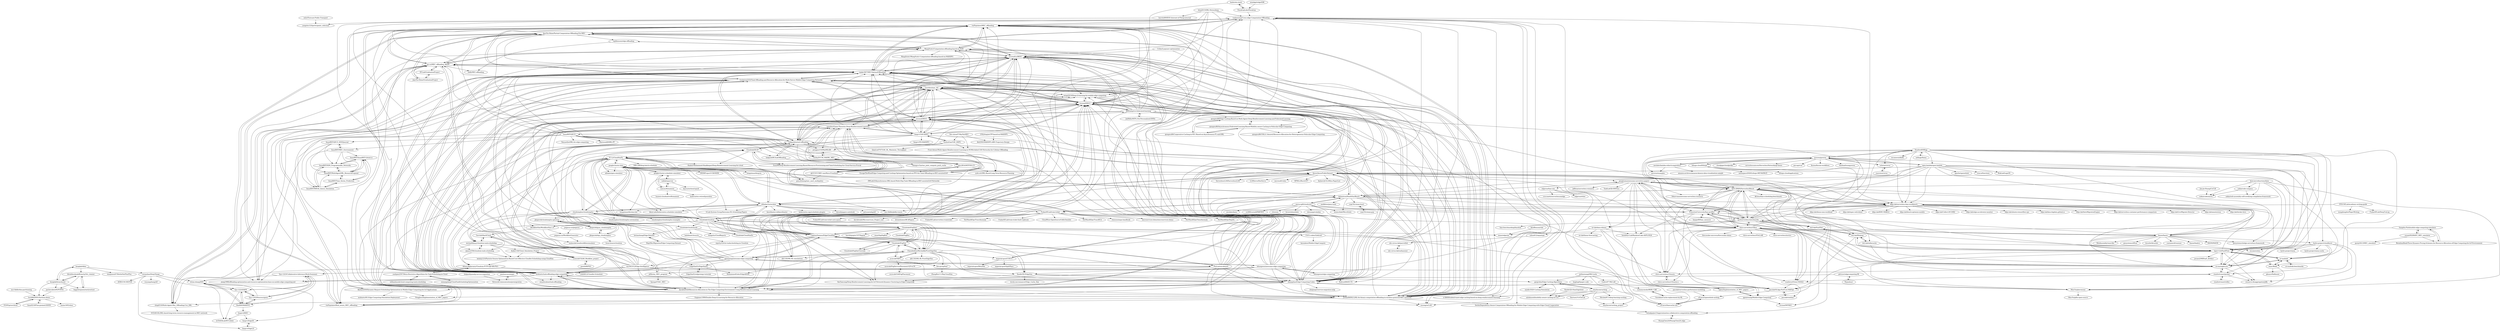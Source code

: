 digraph G {
"vanloswang/Cross-edge-Computation-Offloading" -> "vinPopulaire/MEC_offloading"
"vanloswang/Cross-edge-Computation-Offloading" -> "vatsalgupta13/approximation-collaborative-computation-offloading"
"vanloswang/Cross-edge-Computation-Offloading" -> "czgdp1807/MECOptimalOffloading"
"vanloswang/Cross-edge-Computation-Offloading" -> "Derfei/Dependency-Aware-Computation-Offloading-for-Mobile-Edge-Computing-with-Edge-Cloud-Cooperation"
"vanloswang/Cross-edge-Computation-Offloading" -> "snsong/soCoM"
"vanloswang/Cross-edge-Computation-Offloading" -> "vinPopulaire/Risk_aware_MEC_offloading"
"vinPopulaire/Risk_aware_MEC_offloading" -> "vinPopulaire/MEC_offloading"
"Azure/AzurePublicDataset" -> "google/cluster-data"
"Azure/AzurePublicDataset" -> "alibaba/clusterdata"
"Azure/AzurePublicDataset" -> "delimitrou/DeathStarBench"
"Azure/AzurePublicDataset" -> "SJTU-IPADS/ServerlessBench"
"Azure/AzurePublicDataset" -> "ddps-lab/serverless-faas-workbench"
"Azure/AzurePublicDataset" -> "LLMServe/DistServe" ["e"=1]
"Azure/AzurePublicDataset" -> "vhive-serverless/vHive"
"Azure/AzurePublicDataset" -> "microsoft/vidur" ["e"=1]
"Azure/AzurePublicDataset" -> "HPMLL/BurstGPT" ["e"=1]
"Azure/AzurePublicDataset" -> "AmberLJC/LLMSys-PaperList" ["e"=1]
"Azure/AzurePublicDataset" -> "ServerlessLLM/ServerlessLLM" ["e"=1]
"Azure/AzurePublicDataset" -> "PrincetonUniversity/faas-profiler"
"Azure/AzurePublicDataset" -> "spcl/serverless-benchmarks"
"Azure/AzurePublicDataset" -> "msr-fiddle/philly-traces" ["e"=1]
"Azure/AzurePublicDataset" -> "penghuima/awesome-serverless-papers"
"alibaba/clusterdata" -> "google/cluster-data"
"alibaba/clusterdata" -> "Azure/AzurePublicDataset"
"alibaba/clusterdata" -> "FC-Li/CloudSimPy"
"alibaba/clusterdata" -> "delimitrou/DeathStarBench"
"alibaba/clusterdata" -> "msr-fiddle/philly-traces" ["e"=1]
"alibaba/clusterdata" -> "Cloudslab/cloudsim"
"alibaba/clusterdata" -> "S-Lab-System-Group/Awesome-DL-Scheduling-Papers" ["e"=1]
"alibaba/clusterdata" -> "FudanSELab/train-ticket"
"alibaba/clusterdata" -> "dyweb/papers-notebook" ["e"=1]
"alibaba/clusterdata" -> "hongzimao/decima-sim" ["e"=1]
"alibaba/clusterdata" -> "hkust-adsl/kubernetes-scheduler-simulator" ["e"=1]
"alibaba/clusterdata" -> "petuum/adaptdl" ["e"=1]
"alibaba/clusterdata" -> "koordinator-sh/koordinator" ["e"=1]
"alibaba/clusterdata" -> "cloudsimplus/cloudsimplus"
"alibaba/clusterdata" -> "kubernetes-sigs/scheduler-plugins" ["e"=1]
"lithops-cloud/lithops" -> "pywren/pywren"
"lithops-cloud/lithops" -> "metaspace2020/Lithops-METASPACE"
"lithops-cloud/lithops" -> "lithops-cloud/applications"
"lithops-cloud/lithops" -> "ddps-lab/serverless-faas-workbench"
"lithops-cloud/lithops" -> "ut-osa/boki"
"PrincetonUniversity/faas-profiler" -> "ddps-lab/serverless-faas-workbench"
"PrincetonUniversity/faas-profiler" -> "spcl/serverless-benchmarks"
"PrincetonUniversity/faas-profiler" -> "SJTU-IPADS/ServerlessBench"
"PrincetonUniversity/faas-profiler" -> "liangw89/faas_measure"
"PrincetonUniversity/faas-profiler" -> "ut-osa/nightcore"
"PrincetonUniversity/faas-profiler" -> "IntelliSys-Lab/RainbowCake-ASPLOS24"
"PrincetonUniversity/faas-profiler" -> "pacslab/SLApp-PerfCost-MdlOpt"
"faasm/faasm" -> "gwsystems/sledge-serverless-framework" ["e"=1]
"faasm/faasm" -> "PrincetonUniversity/faas-profiler"
"faasm/faasm" -> "ut-osa/nightcore"
"faasm/faasm" -> "faasm/faabric"
"faasm/faasm" -> "vhive-serverless/vHive"
"faasm/faasm" -> "hydro-project/cloudburst"
"faasm/faasm" -> "WAVM/WAVM" ["e"=1]
"faasm/faasm" -> "WebAssembly/wasi-libc" ["e"=1]
"faasm/faasm" -> "ddps-lab/serverless-faas-workbench"
"faasm/faasm" -> "spcl/serverless-benchmarks"
"faasm/faasm" -> "SJTU-IPADS/ServerlessBench"
"faasm/faasm" -> "gwsystems/aWsm" ["e"=1]
"faasm/faasm" -> "lzjzx1122/FaaSFlow"
"faasm/faasm" -> "krustlet/krustlet" ["e"=1]
"faasm/faasm" -> "containerd/runwasi" ["e"=1]
"ddps-lab/serverless-faas-workbench" -> "SJTU-IPADS/ServerlessBench"
"ddps-lab/serverless-faas-workbench" -> "ddps-lab/edge-accelerator-monitor"
"ddps-lab/serverless-faas-workbench" -> "ddps-lab/ubuntu-tensorflow-cpu"
"ddps-lab/serverless-faas-workbench" -> "ddps-lab/kmu-bigdata.github.io"
"ddps-lab/serverless-faas-workbench" -> "PrincetonUniversity/faas-profiler"
"ddps-lab/serverless-faas-workbench" -> "ddps-lab/AutoMigrationEngine"
"ddps-lab/serverless-faas-workbench" -> "ddps-lab/serverless-container-performance-comparison"
"ddps-lab/serverless-faas-workbench" -> "ddps-lab/LiveMigrate-Detector"
"ddps-lab/serverless-faas-workbench" -> "ddps-lab/annotorious"
"ddps-lab/serverless-faas-workbench" -> "ddps-lab/docker-hive"
"ddps-lab/serverless-faas-workbench" -> "ddps-lab/dense-mm-workload"
"ddps-lab/serverless-faas-workbench" -> "ddps-lab/mpec-web-demo"
"ddps-lab/serverless-faas-workbench" -> "ddps-lab/KMU-MARLA"
"ddps-lab/serverless-faas-workbench" -> "ddps-lab/bench-optimize-models"
"ddps-lab/serverless-faas-workbench" -> "ddps-lab/Collect-DCGMI2"
"PhuLai/eua-dataset" -> "swordest/mec_drl"
"PhuLai/eua-dataset" -> "revenol/DROO"
"PhuLai/eua-dataset" -> "hliangzhao/Edge-Computing-Codes"
"PhuLai/eua-dataset" -> "mobinets/task-offloading-edge-computing"
"PhuLai/eua-dataset" -> "revenol/DDLO"
"PhuLai/eua-dataset" -> "davidtw0320/Resources-Allocation-in-The-Edge-Computing-Environment-Using-Reinforcement-Learning"
"PhuLai/eua-dataset" -> "qijianpeng/awesome-edge-computing"
"PhuLai/eua-dataset" -> "CagataySonmez/EdgeCloudSim"
"PhuLai/eua-dataset" -> "XiaofeiTJU/EdgeSim"
"PhuLai/eua-dataset" -> "czgdp1807/MECOptimalOffloading"
"PhuLai/eua-dataset" -> "revenol/LyDROO"
"PhuLai/eua-dataset" -> "snsong/soCoM"
"PhuLai/eua-dataset" -> "linkpark/metarl-offloading"
"PhuLai/eua-dataset" -> "vanloswang/Cross-edge-Computation-Offloading"
"PhuLai/eua-dataset" -> "jordan8409212/RL-for-binary-computation-offloading-in-wireless-powered-MEC-networks"
"revenol/DROO" -> "revenol/DDLO"
"revenol/DROO" -> "revenol/LyDROO"
"revenol/DROO" -> "swordest/mec_drl"
"revenol/DROO" -> "czgdp1807/MECOptimalOffloading"
"revenol/DROO" -> "fangvv/UAV-DDPG"
"revenol/DROO" -> "davidtw0320/Resources-Allocation-in-The-Edge-Computing-Environment-Using-Reinforcement-Learning"
"revenol/DROO" -> "mobinets/task-offloading-edge-computing"
"revenol/DROO" -> "jordan8409212/RL-for-binary-computation-offloading-in-wireless-powered-MEC-networks"
"revenol/DROO" -> "linkpark/metarl-offloading"
"revenol/DROO" -> "Cyclotron2333/Task-Offloading-and-Resource-Allocation-for-Multi-Server-Mobile-Edge-Computing-Networks"
"revenol/DROO" -> "neardws/Game-Theoretic-Deep-Reinforcement-Learning"
"revenol/DROO" -> "hliangzhao/Edge-Computing-Codes"
"revenol/DROO" -> "vinPopulaire/MEC_offloading"
"revenol/DROO" -> "WangYichi1/Computation-offloading-based-on-DQN"
"revenol/DROO" -> "mingt2019/Deep-Q-learning-for-mobile-edge-computing"
"revenol/DDLO" -> "revenol/DROO"
"revenol/DDLO" -> "swordest/mec_drl"
"revenol/DDLO" -> "revenol/LyDROO"
"revenol/DDLO" -> "czgdp1807/MECOptimalOffloading"
"revenol/DDLO" -> "hliangzhao/Edge-Computing-Codes"
"revenol/DDLO" -> "vinPopulaire/MEC_offloading"
"revenol/DDLO" -> "mobinets/task-offloading-edge-computing"
"revenol/DDLO" -> "davidtw0320/Resources-Allocation-in-The-Edge-Computing-Environment-Using-Reinforcement-Learning"
"revenol/DDLO" -> "Cyclotron2333/Task-Offloading-and-Resource-Allocation-for-Multi-Server-Mobile-Edge-Computing-Networks"
"revenol/DDLO" -> "mingt2019/Deep-Q-learning-for-mobile-edge-computing"
"revenol/DDLO" -> "jordan8409212/RL-for-binary-computation-offloading-in-wireless-powered-MEC-networks"
"revenol/DDLO" -> "WangYichi1/Computation-offloading-based-on-DQN"
"revenol/DDLO" -> "revenol/WPMEC"
"revenol/DDLO" -> "IBM/adaptive-federated-learning"
"revenol/DDLO" -> "fangvv/UAV-DDPG"
"swordest/mec_drl" -> "revenol/DROO"
"swordest/mec_drl" -> "revenol/DDLO"
"swordest/mec_drl" -> "revenol/LyDROO"
"swordest/mec_drl" -> "davidtw0320/Resources-Allocation-in-The-Edge-Computing-Environment-Using-Reinforcement-Learning"
"swordest/mec_drl" -> "linkpark/metarl-offloading"
"swordest/mec_drl" -> "mobinets/task-offloading-edge-computing"
"swordest/mec_drl" -> "czgdp1807/MECOptimalOffloading"
"swordest/mec_drl" -> "hliangzhao/Edge-Computing-Codes"
"swordest/mec_drl" -> "jordan8409212/RL-for-binary-computation-offloading-in-wireless-powered-MEC-networks"
"swordest/mec_drl" -> "Cyclotron2333/Task-Offloading-and-Resource-Allocation-for-Multi-Server-Mobile-Edge-Computing-Networks"
"swordest/mec_drl" -> "neardws/Game-Theoretic-Deep-Reinforcement-Learning"
"swordest/mec_drl" -> "fangvv/UAV-DDPG"
"swordest/mec_drl" -> "sling0318/Multi-Agent-Mec_Offloading-Use_DRL"
"swordest/mec_drl" -> "mingt2019/Deep-Q-learning-for-mobile-edge-computing"
"swordest/mec_drl" -> "vinPopulaire/MEC_offloading"
"vinPopulaire/MEC_offloading" -> "vanloswang/Cross-edge-Computation-Offloading"
"vinPopulaire/MEC_offloading" -> "vinPopulaire/Risk_aware_MEC_offloading"
"vinPopulaire/MEC_offloading" -> "nju-cn/MEC_offloading_ADQN"
"vinPopulaire/MEC_offloading" -> "czgdp1807/MECOptimalOffloading"
"vinPopulaire/MEC_offloading" -> "WangYichi1/Computation-offloading-based-on-DQN"
"vinPopulaire/MEC_offloading" -> "mobinets/task-offloading-edge-computing"
"vinPopulaire/MEC_offloading" -> "Jian-Yin-Shine/Partial-Computation-Offloading-For-MEC"
"vinPopulaire/MEC_offloading" -> "jordan8409212/RL-for-binary-computation-offloading-in-wireless-powered-MEC-networks"
"vinPopulaire/MEC_offloading" -> "revenol/DDLO"
"vinPopulaire/MEC_offloading" -> "Cyclotron2333/Task-Offloading-and-Resource-Allocation-for-Multi-Server-Mobile-Edge-Computing-Networks"
"mobinets/task-offloading-edge-computing" -> "Cyclotron2333/Task-Offloading-and-Resource-Allocation-for-Multi-Server-Mobile-Edge-Computing-Networks"
"mobinets/task-offloading-edge-computing" -> "czgdp1807/MECOptimalOffloading"
"mobinets/task-offloading-edge-computing" -> "hliangzhao/Edge-Computing-Codes"
"mobinets/task-offloading-edge-computing" -> "vinPopulaire/MEC_offloading"
"mobinets/task-offloading-edge-computing" -> "vanloswang/Cross-edge-Computation-Offloading"
"mobinets/task-offloading-edge-computing" -> "neardws/Game-Theoretic-Deep-Reinforcement-Learning"
"mobinets/task-offloading-edge-computing" -> "swordest/mec_drl"
"mobinets/task-offloading-edge-computing" -> "revenol/DDLO"
"mobinets/task-offloading-edge-computing" -> "jordan8409212/RL-for-binary-computation-offloading-in-wireless-powered-MEC-networks"
"mobinets/task-offloading-edge-computing" -> "revenol/LyDROO"
"mobinets/task-offloading-edge-computing" -> "revenol/DROO"
"mobinets/task-offloading-edge-computing" -> "linkpark/metarl-offloading"
"mobinets/task-offloading-edge-computing" -> "vinPopulaire/Risk_aware_MEC_offloading"
"mobinets/task-offloading-edge-computing" -> "sinaebrahimi/task-offloading"
"mobinets/task-offloading-edge-computing" -> "jiong1998/offloading-optimization-and-resource-optimization-base-on-mobile-edge-computing-net"
"bitzj2015/DRL-Networking" -> "XiaTiancong/Deep-Reinforcement-Learning-for-IoT-Network-Dynamic-Clustering-in-Edge-Computing"
"bitzj2015/DRL-Networking" -> "mingt2019/Deep-Q-learning-for-mobile-edge-computing"
"bitzj2015/DRL-Networking" -> "barrelo89/IEEE-Internet-of-Things-Journal"
"bitzj2015/DRL-Networking" -> "revenol/DDLO"
"bitzj2015/DRL-Networking" -> "vanloswang/Cross-edge-Computation-Offloading"
"bitzj2015/DRL-Networking" -> "vinPopulaire/MEC_offloading"
"FudanSELab/train-ticket" -> "delimitrou/DeathStarBench"
"FudanSELab/train-ticket" -> "FudanSELab/serverless-trainticket"
"FudanSELab/train-ticket" -> "NetManAIOps/TraceAnomaly" ["e"=1]
"FudanSELab/train-ticket" -> "FudanSELab/train-ticket-fault-replicate"
"FudanSELab/train-ticket" -> "CloudWise-OpenSource/GAIA-DataSet" ["e"=1]
"FudanSELab/train-ticket" -> "NetManAIOps/TraceRCA" ["e"=1]
"FudanSELab/train-ticket" -> "chenryn/aiops-handbook" ["e"=1]
"FudanSELab/train-ticket" -> "alibaba/clusterdata"
"FudanSELab/train-ticket" -> "microservices-demo/microservices-demo" ["e"=1]
"FudanSELab/train-ticket" -> "NetManAIOps/OmniAnomaly" ["e"=1]
"FudanSELab/train-ticket" -> "NetManAIOps/DejaVu" ["e"=1]
"FudanSELab/train-ticket" -> "FudanSELab/train-ticket-auto-query" ["e"=1]
"FudanSELab/train-ticket" -> "google/cluster-data"
"FudanSELab/train-ticket" -> "davidetaibi/Microservices_Project_List" ["e"=1]
"FudanSELab/train-ticket" -> "dreamhomes/RCAPapers" ["e"=1]
"XiaofeiTJU/EdgeSim" -> "lovely-necromancer/Edge_Cache_Sim"
"XiaofeiTJU/EdgeSim" -> "gargrohin/Edge-Caching-Algorithms"
"XiaofeiTJU/EdgeSim" -> "XiaTiancong/Deep-Reinforcement-Learning-for-IoT-Network-Dynamic-Clustering-in-Edge-Computing"
"XiaofeiTJU/EdgeSim" -> "hliangzhao/Edge-Computing-Codes"
"wyc941012/Edge-Intelligence" -> "vinPopulaire/MEC_offloading"
"wyc941012/Edge-Intelligence" -> "revenol/DDLO"
"wyc941012/Edge-Intelligence" -> "letian-zhang/ANS"
"wyc941012/Edge-Intelligence" -> "vanloswang/Cross-edge-Computation-Offloading"
"wyc941012/Edge-Intelligence" -> "czgdp1807/MECOptimalOffloading"
"wyc941012/Edge-Intelligence" -> "qpointwang/Mobile-Edge-Computing"
"wyc941012/Edge-Intelligence" -> "revenol/DROO"
"wyc941012/Edge-Intelligence" -> "Cyclotron2333/Task-Offloading-and-Resource-Allocation-for-Multi-Server-Mobile-Edge-Computing-Networks"
"wyc941012/Edge-Intelligence" -> "swordest/mec_drl"
"wyc941012/Edge-Intelligence" -> "davidtw0320/Resources-Allocation-in-The-Edge-Computing-Environment-Using-Reinforcement-Learning"
"wyc941012/Edge-Intelligence" -> "hliangzhao/Edge-Computing-Codes"
"wyc941012/Edge-Intelligence" -> "IBM/adaptive-federated-learning"
"wyc941012/Edge-Intelligence" -> "mobinets/task-offloading-edge-computing"
"wyc941012/Edge-Intelligence" -> "jordan8409212/RL-for-binary-computation-offloading-in-wireless-powered-MEC-networks"
"wyc941012/Edge-Intelligence" -> "Tjyy-1223/Collaborative-Inference-Work-Summary"
"IIT-Lab/GraduationProject" -> "Jian-Yin-Shine/GraduationProject"
"IIT-Lab/GraduationProject" -> "nju-cn/MEC_offloading_ADQN"
"CharafeddineMechalikh/PureEdgeSim" -> "CagataySonmez/EdgeCloudSim"
"CharafeddineMechalikh/PureEdgeSim" -> "alb1183/ML-RL-simulations"
"CharafeddineMechalikh/PureEdgeSim" -> "qijianpeng/awesome-edge-computing"
"CharafeddineMechalikh/PureEdgeSim" -> "Cloudslab/iFogSim"
"CharafeddineMechalikh/PureEdgeSim" -> "vanloswang/Cross-edge-Computation-Offloading"
"CharafeddineMechalikh/PureEdgeSim" -> "hliangzhao/Edge-Computing-Codes"
"CharafeddineMechalikh/PureEdgeSim" -> "dos-group/leaf"
"CharafeddineMechalikh/PureEdgeSim" -> "XiaTiancong/Deep-Reinforcement-Learning-for-IoT-Network-Dynamic-Clustering-in-Edge-Computing"
"CharafeddineMechalikh/PureEdgeSim" -> "XiaofeiTJU/EdgeSim"
"CharafeddineMechalikh/PureEdgeSim" -> "vinPopulaire/MEC_offloading"
"CharafeddineMechalikh/PureEdgeSim" -> "alb1183/ML-RL-PureEdgeSim"
"CharafeddineMechalikh/PureEdgeSim" -> "imperial-qore/COSCO"
"CharafeddineMechalikh/PureEdgeSim" -> "davidtw0320/Resources-Allocation-in-The-Edge-Computing-Environment-Using-Reinforcement-Learning"
"CharafeddineMechalikh/PureEdgeSim" -> "revenol/DDLO"
"CharafeddineMechalikh/PureEdgeSim" -> "acsicuib/YAFS"
"Cloudslab/iFogSim1" -> "Cloudslab/iFogSimTutorials"
"Cloudslab/iFogSim1" -> "CagataySonmez/EdgeCloudSim"
"Cloudslab/iFogSim1" -> "XiaofeiTJU/EdgeSim"
"Cloudslab/iFogSim1" -> "Cloudslab/iFogSim"
"Cloudslab/iFogSim1" -> "qpointwang/Mobile-Edge-Computing"
"Cloudslab/iFogSim1" -> "CharafeddineMechalikh/PureEdgeSim"
"Cloudslab/iFogSim1" -> "vinPopulaire/MEC_offloading"
"Cloudslab/iFogSim1" -> "Cloudslab/cloudsim"
"Cloudslab/iFogSim1" -> "CGCL-codes/Libdroid"
"Cloudslab/iFogSim1" -> "smartfog/fogflow" ["e"=1]
"Cloudslab/iFogSim1" -> "hliangzhao/Edge-Computing-Codes"
"Cloudslab/iFogSim1" -> "Cloudslab/FogBus"
"Cloudslab/iFogSim1" -> "imais/edgesim"
"Cloudslab/iFogSim1" -> "revenol/DDLO"
"Cloudslab/iFogSim1" -> "harshitgupta1337/fogsim"
"hglun/Implementation_of_MEC_papers" -> "qpointwang/Mobile-Edge-Computing"
"hglun/Implementation_of_MEC_papers" -> "vanloswang/Cross-edge-Computation-Offloading"
"hglun/Implementation_of_MEC_papers" -> "hliangzhao/Edge-Computing-Codes"
"Sangdon-Park/mobile-edge-computing-simulator" -> "BeomhanBaek/Three-Dynamic-Pricing-Schemes-for-Resource-Allocation-of-Edge-Computing-for-IoT-Environment"
"Sangdon-Park/mobile-edge-computing-simulator" -> "imais/edgesim"
"Sangdon-Park/mobile-edge-computing-simulator" -> "sosam002/KAIST_MEC_simulator"
"qpointwang/Mobile-Edge-Computing" -> "hglun/Implementation_of_MEC_papers"
"qpointwang/Mobile-Edge-Computing" -> "revenol/DDLO"
"qpointwang/Mobile-Edge-Computing" -> "revenol/WPMEC"
"sosam002/KAIST_MEC_simulator" -> "Sangdon-Park/mobile-edge-computing-simulator"
"sosam002/KAIST_MEC_simulator" -> "BeomhanBaek/Three-Dynamic-Pricing-Schemes-for-Resource-Allocation-of-Edge-Computing-for-IoT-Environment"
"sosam002/KAIST_MEC_simulator" -> "gustjr0413/MEC_simulator"
"baidu/ote-stack" -> "XiaTiancong/Deep-Reinforcement-Learning-for-IoT-Network-Dynamic-Clustering-in-Edge-Computing"
"baidu/ote-stack" -> "ParadropLabs/Paradrop"
"delimitrou/DeathStarBench" -> "FudanSELab/train-ticket"
"delimitrou/DeathStarBench" -> "SJTU-IPADS/ServerlessBench"
"delimitrou/DeathStarBench" -> "Azure/AzurePublicDataset"
"delimitrou/DeathStarBench" -> "spcl/serverless-benchmarks"
"delimitrou/DeathStarBench" -> "alibaba/clusterdata"
"delimitrou/DeathStarBench" -> "parsa-epfl/cloudsuite"
"delimitrou/DeathStarBench" -> "ddps-lab/serverless-faas-workbench"
"delimitrou/DeathStarBench" -> "google/cluster-data"
"delimitrou/DeathStarBench" -> "PrincetonUniversity/faas-profiler"
"delimitrou/DeathStarBench" -> "penghuima/awesome-serverless-papers"
"delimitrou/DeathStarBench" -> "zyqCSL/sinan-local"
"delimitrou/DeathStarBench" -> "lzjzx1122/FaaSFlow"
"delimitrou/DeathStarBench" -> "wenischlab/MicroSuite"
"delimitrou/DeathStarBench" -> "ut-osa/nightcore"
"delimitrou/DeathStarBench" -> "andikleen/pmu-tools" ["e"=1]
"CrQiu/Lyapunov-optimization" -> "revenol/LyDROO"
"CrQiu/Lyapunov-optimization" -> "hliangzhao/Edge-Computing-Codes"
"librahfacebook/BranchyNet_chainer" -> "biggsbenjamin/earlyexitnet"
"librahfacebook/BranchyNet_chainer" -> "kunglab/branchynet"
"librahfacebook/BranchyNet_chainer" -> "pachecobeto95/POPEX"
"Jian-Yin-Shine/GraduationProject" -> "IIT-Lab/GraduationProject"
"Jian-Yin-Shine/GraduationProject" -> "nju-cn/MEC_offloading_ADQN"
"Jian-Yin-Shine/GraduationProject" -> "Jian-Yin-Shine/Partial-Computation-Offloading-For-MEC"
"FC-Li/CloudSimPy" -> "Cloudslab/DLSF"
"FC-Li/CloudSimPy" -> "google/cluster-data"
"FC-Li/CloudSimPy" -> "Shahid-Mohammed-Shaikbepari/Deep-Reinforcement-Learning-for-cloud" ["e"=1]
"FC-Li/CloudSimPy" -> "hkust-adsl/kubernetes-scheduler-simulator" ["e"=1]
"FC-Li/CloudSimPy" -> "hongzimao/decima-sim" ["e"=1]
"FC-Li/CloudSimPy" -> "alibaba/clusterdata"
"FC-Li/CloudSimPy" -> "cloudsimplus/cloudsimplus"
"FC-Li/CloudSimPy" -> "hongzimao/deeprm" ["e"=1]
"FC-Li/CloudSimPy" -> "EdgeSimPy/EdgeSimPy"
"FC-Li/CloudSimPy" -> "CagataySonmez/EdgeCloudSim"
"FC-Li/CloudSimPy" -> "DIR-LAB/deep-batch-scheduler" ["e"=1]
"FC-Li/CloudSimPy" -> "Zuox99/Deep-Reinforcement-Learning-Based-Resource-Provisioning-and-Task-Scheduling-for-Cloud-Service-Provid" ["e"=1]
"FC-Li/CloudSimPy" -> "alibaba/open-simulator" ["e"=1]
"FC-Li/CloudSimPy" -> "michaelfahmy/cloudsim-task-scheduling"
"FC-Li/CloudSimPy" -> "Cloudslab/cloudsim"
"hliangzhao/Edge-Computing-Codes" -> "mobinets/task-offloading-edge-computing"
"hliangzhao/Edge-Computing-Codes" -> "Cyclotron2333/Task-Offloading-and-Resource-Allocation-for-Multi-Server-Mobile-Edge-Computing-Networks"
"hliangzhao/Edge-Computing-Codes" -> "revenol/DDLO"
"hliangzhao/Edge-Computing-Codes" -> "vanloswang/Cross-edge-Computation-Offloading"
"hliangzhao/Edge-Computing-Codes" -> "czgdp1807/MECOptimalOffloading"
"hliangzhao/Edge-Computing-Codes" -> "swordest/mec_drl"
"hliangzhao/Edge-Computing-Codes" -> "Akshat2430/Dynamic-Request-Scheduling-Optimization-in-Mobile-Edge-Computing-for-IoT-Applications"
"hliangzhao/Edge-Computing-Codes" -> "hglun/Implementation_of_MEC_papers"
"hliangzhao/Edge-Computing-Codes" -> "revenol/LyDROO"
"hliangzhao/Edge-Computing-Codes" -> "vinPopulaire/MEC_offloading"
"hliangzhao/Edge-Computing-Codes" -> "PengJiwu/Implementation_of_MEC_papers"
"hliangzhao/Edge-Computing-Codes" -> "davidtw0320/Resources-Allocation-in-The-Edge-Computing-Environment-Using-Reinforcement-Learning"
"hliangzhao/Edge-Computing-Codes" -> "shiqiangw/service-migration-mdp" ["e"=1]
"hliangzhao/Edge-Computing-Codes" -> "jordan8409212/RL-for-binary-computation-offloading-in-wireless-powered-MEC-networks"
"hliangzhao/Edge-Computing-Codes" -> "mingt2019/Deep-Q-learning-for-mobile-edge-computing"
"Cloudslab/DLSF" -> "Shahid-Mohammed-Shaikbepari/Deep-Reinforcement-Learning-for-cloud" ["e"=1]
"Cloudslab/DLSF" -> "imperial-qore/COSCO"
"Cloudslab/DLSF" -> "linkpark/metarl-offloading"
"Cloudslab/DLSF" -> "Zuox99/Deep-Reinforcement-Learning-Based-Resource-Provisioning-and-Task-Scheduling-for-Cloud-Service-Provid" ["e"=1]
"Cloudslab/DLSF" -> "linkpark/RLTaskOffloading"
"Cloudslab/DLSF" -> "FC-Li/CloudSimPy"
"nokia/code-compass" -> "nokia/codesearch"
"nokia/code-compass" -> "nokia/web-assembly-self-certifying-compilation-framework"
"CGCL-codes/Libdroid" -> "BobLee666/ECTS"
"CGCL-codes/Libdroid" -> "karankotz/Mobile-EdgeCompute"
"ucbrise/cirrus" -> "jcarreira/cirrus"
"williambaozk/cloud-computing-task-scheduling" -> "yashjain2597/Meta-Heuristics-Algorithms-for-Task-Scheduling-in-Cloud"
"liangw89/faas_measure" -> "PrincetonUniversity/faas-profiler"
"HuangChen24/HuangChen24.edge" -> "vatsalgupta13/approximation-collaborative-computation-offloading"
"Aniket144/Cloud_Simulation_Project" -> "kshitij1210/Particle-Swarm-Optimization-Based-Cost-Effective-Cloudlet-Scheduling-using-CloudSim"
"Aniket144/Cloud_Simulation_Project" -> "icework/CS249_Workflow_project"
"stanford-mast/pocket" -> "stanford-mast/reflex"
"stanford-mast/pocket" -> "ut-osa/nightcore"
"stanford-mast/pocket" -> "resource-disaggregation/jiffy"
"stanford-mast/pocket" -> "icanforce/Orion-OSDI22"
"pkoperek/cloudsimplus-gateway" -> "pkoperek/gym_cloudsimplus"
"pkoperek/cloudsimplus-gateway" -> "pkoperek/dqn_cloudsimplus"
"James2356/cloudsim-task-scheduling" -> "michaelfahmy/cloudsim-task-scheduling"
"James2356/cloudsim-task-scheduling" -> "kshitij1210/Particle-Swarm-Optimization-Based-Cost-Effective-Cloudlet-Scheduling-using-CloudSim"
"James2356/cloudsim-task-scheduling" -> "AtheerAlgherairy/Cloudsim-FCFS-SJF-RR-PSO-"
"kshitij1210/Particle-Swarm-Optimization-Based-Cost-Effective-Cloudlet-Scheduling-using-CloudSim" -> "AtheerAlgherairy/Cloudsim-FCFS-SJF-RR-PSO-"
"zoranzhao/DeepThings" -> "Tjyy-1223/DADS"
"zoranzhao/DeepThings" -> "letian-zhang/ANS"
"zoranzhao/DeepThings" -> "fangvv/EdgeLD"
"zoranzhao/DeepThings" -> "ANRGUSC/DEFER"
"zoranzhao/DeepThings" -> "wuyangzhang/elf" ["e"=1]
"Wqiankun/-" -> "gittryer/edgecomputing-RL"
"jcarreira/cirrus" -> "ucbrise/cirrus"
"mimikgit/edgeSDK" -> "ParadropLabs/Paradrop"
"acsicuib/YAFS" -> "acsicuib/FogServicePlacement-ILPvsCN"
"acsicuib/YAFS" -> "Cloudslab/iFogSim"
"acsicuib/YAFS" -> "CharafeddineMechalikh/PureEdgeSim"
"acsicuib/YAFS" -> "dos-group/leaf"
"Cloudslab/iFogSimTutorials" -> "Cloudslab/iFogSim1"
"arjnklc/D2D-Caching-Simulation" -> "gargrohin/Edge-Caching-Algorithms"
"pkoperek/gym_cloudsimplus" -> "pkoperek/dqn_cloudsimplus"
"pkoperek/gym_cloudsimplus" -> "pkoperek/cloudsimplus-gateway"
"pkoperek/dqn_cloudsimplus" -> "pkoperek/gym_cloudsimplus"
"pkoperek/dqn_cloudsimplus" -> "pkoperek/cloudsimplus-gateway"
"pkoperek/dqn_cloudsimplus" -> "liran-funaro/cloudsim"
"acsicuib/FogServicePlacement-ILPvsCN" -> "acsicuib/GA4FogPlacement"
"acsicuib/GA4FogPlacement" -> "acsicuib/FogServicePlacement-ILPvsCN"
"jordan8409212/RL-for-binary-computation-offloading-in-wireless-powered-MEC-networks" -> "czgdp1807/MECOptimalOffloading"
"jordan8409212/RL-for-binary-computation-offloading-in-wireless-powered-MEC-networks" -> "WangYichi1/Computation-offloading-based-on-DQN"
"jordan8409212/RL-for-binary-computation-offloading-in-wireless-powered-MEC-networks" -> "vinPopulaire/Risk_aware_MEC_offloading"
"jordan8409212/RL-for-binary-computation-offloading-in-wireless-powered-MEC-networks" -> "revenol/LyDROO"
"jordan8409212/RL-for-binary-computation-offloading-in-wireless-powered-MEC-networks" -> "Derfei/Dependency-Aware-Computation-Offloading-for-Mobile-Edge-Computing-with-Edge-Cloud-Cooperation"
"jordan8409212/RL-for-binary-computation-offloading-in-wireless-powered-MEC-networks" -> "nju-cn/MEC_offloading_ADQN"
"jordan8409212/RL-for-binary-computation-offloading-in-wireless-powered-MEC-networks" -> "sling0318/Multi-Agent-Mec_Offloading-Use_DRL"
"jordan8409212/RL-for-binary-computation-offloading-in-wireless-powered-MEC-networks" -> "vinPopulaire/MEC_offloading"
"jordan8409212/RL-for-binary-computation-offloading-in-wireless-powered-MEC-networks" -> "vanloswang/Cross-edge-Computation-Offloading"
"jordan8409212/RL-for-binary-computation-offloading-in-wireless-powered-MEC-networks" -> "Jian-Yin-Shine/Partial-Computation-Offloading-For-MEC"
"jordan8409212/RL-for-binary-computation-offloading-in-wireless-powered-MEC-networks" -> "mobinets/task-offloading-edge-computing"
"jordan8409212/RL-for-binary-computation-offloading-in-wireless-powered-MEC-networks" -> "linkpark/metarl-offloading"
"jordan8409212/RL-for-binary-computation-offloading-in-wireless-powered-MEC-networks" -> "snsong/soCoM"
"czgdp1807/MECOptimalOffloading" -> "mobinets/task-offloading-edge-computing"
"czgdp1807/MECOptimalOffloading" -> "vinPopulaire/MEC_offloading"
"czgdp1807/MECOptimalOffloading" -> "Cyclotron2333/Task-Offloading-and-Resource-Allocation-for-Multi-Server-Mobile-Edge-Computing-Networks"
"czgdp1807/MECOptimalOffloading" -> "jordan8409212/RL-for-binary-computation-offloading-in-wireless-powered-MEC-networks"
"czgdp1807/MECOptimalOffloading" -> "vanloswang/Cross-edge-Computation-Offloading"
"czgdp1807/MECOptimalOffloading" -> "revenol/LyDROO"
"czgdp1807/MECOptimalOffloading" -> "nju-cn/MEC_offloading_ADQN"
"czgdp1807/MECOptimalOffloading" -> "vinPopulaire/Risk_aware_MEC_offloading"
"czgdp1807/MECOptimalOffloading" -> "snsong/soCoM"
"czgdp1807/MECOptimalOffloading" -> "jiong1998/offloading-optimization-and-resource-optimization-base-on-mobile-edge-computing-net"
"czgdp1807/MECOptimalOffloading" -> "davidtw0320/Resources-Allocation-in-The-Edge-Computing-Environment-Using-Reinforcement-Learning"
"czgdp1807/MECOptimalOffloading" -> "revenol/DDLO"
"czgdp1807/MECOptimalOffloading" -> "hliangzhao/Edge-Computing-Codes"
"czgdp1807/MECOptimalOffloading" -> "linkpark/metarl-offloading"
"czgdp1807/MECOptimalOffloading" -> "WangYichi1/Computation-offloading-based-on-DQN"
"hydro-project/cloudburst" -> "hydro-project/anna" ["e"=1]
"hydro-project/cloudburst" -> "lzjzx1122/FaaSFlow"
"hydro-project/cloudburst" -> "MincYu/pheromone"
"hydro-project/cloudburst" -> "eniac/Beldi"
"hydro-project/cloudburst" -> "ut-osa/nightcore"
"hydro-project/cloudburst" -> "hydro-project/anna-cache"
"hydro-project/cloudburst" -> "resource-disaggregation/jiffy"
"hydro-project/cloudburst" -> "ut-osa/boki"
"spcl/serverless-benchmarks" -> "SJTU-IPADS/ServerlessBench"
"spcl/serverless-benchmarks" -> "PrincetonUniversity/faas-profiler"
"spcl/serverless-benchmarks" -> "ddps-lab/serverless-faas-workbench"
"spcl/serverless-benchmarks" -> "faas-benchmarking/faasdom"
"spcl/serverless-benchmarks" -> "vhive-serverless/vSwarm"
"spcl/serverless-benchmarks" -> "vhive-serverless/vHive"
"spcl/serverless-benchmarks" -> "icanforce/Orion-OSDI22"
"spcl/serverless-benchmarks" -> "lzjzx1122/FaaSFlow"
"spcl/serverless-benchmarks" -> "MincYu/pheromone"
"spcl/serverless-benchmarks" -> "sir-lab/data-release"
"spcl/serverless-benchmarks" -> "ds2-lab/FaaSNet"
"spcl/serverless-benchmarks" -> "ut-osa/nightcore"
"spcl/serverless-benchmarks" -> "penghuima/awesome-serverless-papers"
"vhive-serverless/vHive" -> "ddps-lab/serverless-faas-workbench"
"vhive-serverless/vHive" -> "SJTU-IPADS/ServerlessBench"
"vhive-serverless/vHive" -> "vhive-serverless/vSwarm"
"vhive-serverless/vHive" -> "spcl/serverless-benchmarks"
"vhive-serverless/vHive" -> "vhive-serverless/STeLLAR"
"vhive-serverless/vHive" -> "penghuima/awesome-serverless-papers"
"vhive-serverless/vHive" -> "vhive-serverless/invitro"
"vhive-serverless/vHive" -> "ut-osa/nightcore"
"vhive-serverless/vHive" -> "icanforce/Orion-OSDI22"
"vhive-serverless/vHive" -> "firecracker-microvm/firecracker-demo" ["e"=1]
"vhive-serverless/vHive" -> "vhive-serverless/vSwarm-u"
"vhive-serverless/vHive" -> "lzjzx1122/FaaSFlow"
"vhive-serverless/vHive" -> "PrincetonUniversity/faas-profiler"
"vhive-serverless/vHive" -> "ut-osa/boki"
"vhive-serverless/vHive" -> "faasm/faasm"
"SJTU-IPADS/ServerlessBench" -> "ddps-lab/serverless-faas-workbench"
"SJTU-IPADS/ServerlessBench" -> "spcl/serverless-benchmarks"
"SJTU-IPADS/ServerlessBench" -> "PrincetonUniversity/faas-profiler"
"SJTU-IPADS/ServerlessBench" -> "ds2-lab/FaaSNet"
"SJTU-IPADS/ServerlessBench" -> "vhive-serverless/vHive"
"SJTU-IPADS/ServerlessBench" -> "penghuima/awesome-serverless-papers"
"SJTU-IPADS/ServerlessBench" -> "icanforce/Orion-OSDI22"
"SJTU-IPADS/ServerlessBench" -> "ut-osa/nightcore"
"SJTU-IPADS/ServerlessBench" -> "All-less/faas-scheduling-benchmark"
"SJTU-IPADS/ServerlessBench" -> "Ddnirvana/awesome-serverless-research"
"SJTU-IPADS/ServerlessBench" -> "lzjzx1122/FaaSFlow"
"SJTU-IPADS/ServerlessBench" -> "vhive-serverless/vSwarm"
"SJTU-IPADS/ServerlessBench" -> "delimitrou/DeathStarBench"
"SJTU-IPADS/ServerlessBench" -> "pacslab/simfaas"
"SJTU-IPADS/ServerlessBench" -> "pacslab/SLApp-PerfCost-MdlOpt"
"Cyclotron2333/Task-Offloading-and-Resource-Allocation-for-Multi-Server-Mobile-Edge-Computing-Networks" -> "mobinets/task-offloading-edge-computing"
"Cyclotron2333/Task-Offloading-and-Resource-Allocation-for-Multi-Server-Mobile-Edge-Computing-Networks" -> "czgdp1807/MECOptimalOffloading"
"Cyclotron2333/Task-Offloading-and-Resource-Allocation-for-Multi-Server-Mobile-Edge-Computing-Networks" -> "Akshat2430/Dynamic-Request-Scheduling-Optimization-in-Mobile-Edge-Computing-for-IoT-Applications"
"Cyclotron2333/Task-Offloading-and-Resource-Allocation-for-Multi-Server-Mobile-Edge-Computing-Networks" -> "hliangzhao/Edge-Computing-Codes"
"Cyclotron2333/Task-Offloading-and-Resource-Allocation-for-Multi-Server-Mobile-Edge-Computing-Networks" -> "vinPopulaire/MEC_offloading"
"Cyclotron2333/Task-Offloading-and-Resource-Allocation-for-Multi-Server-Mobile-Edge-Computing-Networks" -> "revenol/DDLO"
"Cyclotron2333/Task-Offloading-and-Resource-Allocation-for-Multi-Server-Mobile-Edge-Computing-Networks" -> "vanloswang/Cross-edge-Computation-Offloading"
"Cyclotron2333/Task-Offloading-and-Resource-Allocation-for-Multi-Server-Mobile-Edge-Computing-Networks" -> "sinaebrahimi/task-offloading"
"Cyclotron2333/Task-Offloading-and-Resource-Allocation-for-Multi-Server-Mobile-Edge-Computing-Networks" -> "davidtw0320/Resources-Allocation-in-The-Edge-Computing-Environment-Using-Reinforcement-Learning"
"Cyclotron2333/Task-Offloading-and-Resource-Allocation-for-Multi-Server-Mobile-Edge-Computing-Networks" -> "PengJiwu/Implementation_of_MEC_papers"
"Cyclotron2333/Task-Offloading-and-Resource-Allocation-for-Multi-Server-Mobile-Edge-Computing-Networks" -> "jordan8409212/RL-for-binary-computation-offloading-in-wireless-powered-MEC-networks"
"Cyclotron2333/Task-Offloading-and-Resource-Allocation-for-Multi-Server-Mobile-Edge-Computing-Networks" -> "swordest/mec_drl"
"Cyclotron2333/Task-Offloading-and-Resource-Allocation-for-Multi-Server-Mobile-Edge-Computing-Networks" -> "revenol/LyDROO"
"Cyclotron2333/Task-Offloading-and-Resource-Allocation-for-Multi-Server-Mobile-Edge-Computing-Networks" -> "revenol/DROO"
"Cyclotron2333/Task-Offloading-and-Resource-Allocation-for-Multi-Server-Mobile-Edge-Computing-Networks" -> "vinPopulaire/Risk_aware_MEC_offloading"
"IBM/adaptive-federated-learning" -> "qiongwu86/Asynchronous-Federated-Learning-Based-Mobility-aware-Caching-in-Vehicular-Edge-Computing"
"IBM/adaptive-federated-learning" -> "mingt2019/Deep-Q-learning-for-mobile-edge-computing"
"IBM/adaptive-federated-learning" -> "revenol/DDLO"
"IBM/adaptive-federated-learning" -> "JedMills/MTFL-For-Personalised-DNNs"
"IBM/adaptive-federated-learning" -> "mobinets/task-offloading-edge-computing"
"IBM/adaptive-federated-learning" -> "hliangzhao/Edge-Computing-Codes"
"IBM/adaptive-federated-learning" -> "revenol/LyDROO"
"IBM/adaptive-federated-learning" -> "swordest/mec_drl"
"IBM/adaptive-federated-learning" -> "revenol/DROO"
"IBM/adaptive-federated-learning" -> "davidtw0320/Resources-Allocation-in-The-Edge-Computing-Environment-Using-Reinforcement-Learning"
"IBM/adaptive-federated-learning" -> "czgdp1807/MECOptimalOffloading"
"IBM/adaptive-federated-learning" -> "qiongwu86/Edge-Caching-Based-on-Multi-Agent-Deep-Reinforcement-Learning-and-Federated-Learning"
"IBM/adaptive-federated-learning" -> "jordan8409212/RL-for-binary-computation-offloading-in-wireless-powered-MEC-networks"
"IBM/adaptive-federated-learning" -> "Cyclotron2333/Task-Offloading-and-Resource-Allocation-for-Multi-Server-Mobile-Edge-Computing-Networks"
"IBM/adaptive-federated-learning" -> "vinPopulaire/MEC_offloading"
"linkpark/metarl-offloading" -> "linkpark/RLTaskOffloading"
"linkpark/metarl-offloading" -> "revenol/LyDROO"
"linkpark/metarl-offloading" -> "czgdp1807/MECOptimalOffloading"
"linkpark/metarl-offloading" -> "swordest/mec_drl"
"linkpark/metarl-offloading" -> "jordan8409212/RL-for-binary-computation-offloading-in-wireless-powered-MEC-networks"
"linkpark/metarl-offloading" -> "davidtw0320/Resources-Allocation-in-The-Edge-Computing-Environment-Using-Reinforcement-Learning"
"linkpark/metarl-offloading" -> "mobinets/task-offloading-edge-computing"
"linkpark/metarl-offloading" -> "gracefulning/mec_morl_multipolicy"
"linkpark/metarl-offloading" -> "mingt2019/Deep-Q-learning-for-mobile-edge-computing"
"linkpark/metarl-offloading" -> "revenol/DROO"
"linkpark/metarl-offloading" -> "pengguo318/MaDRLAM"
"linkpark/metarl-offloading" -> "Cloudslab/DLSF"
"linkpark/metarl-offloading" -> "nju-cn/MEC_offloading_ADQN"
"linkpark/metarl-offloading" -> "neardws/Game-Theoretic-Deep-Reinforcement-Learning"
"linkpark/metarl-offloading" -> "Jian-Yin-Shine/Partial-Computation-Offloading-For-MEC"
"edgerun/faas-sim" -> "edgerun/ether"
"edgerun/faas-sim" -> "ccicconetti/serverlessonedge"
"edgerun/faas-sim" -> "aFuerst/faascache-sim"
"davidtw0320/Resources-Allocation-in-The-Edge-Computing-Environment-Using-Reinforcement-Learning" -> "czgdp1807/MECOptimalOffloading"
"davidtw0320/Resources-Allocation-in-The-Edge-Computing-Environment-Using-Reinforcement-Learning" -> "Engineer1999/Double-Deep-Q-Learning-for-Resource-Allocation" ["e"=1]
"davidtw0320/Resources-Allocation-in-The-Edge-Computing-Environment-Using-Reinforcement-Learning" -> "swordest/mec_drl"
"davidtw0320/Resources-Allocation-in-The-Edge-Computing-Environment-Using-Reinforcement-Learning" -> "revenol/LyDROO"
"davidtw0320/Resources-Allocation-in-The-Edge-Computing-Environment-Using-Reinforcement-Learning" -> "revenol/DDLO"
"davidtw0320/Resources-Allocation-in-The-Edge-Computing-Environment-Using-Reinforcement-Learning" -> "revenol/DROO"
"davidtw0320/Resources-Allocation-in-The-Edge-Computing-Environment-Using-Reinforcement-Learning" -> "jordan8409212/RL-for-binary-computation-offloading-in-wireless-powered-MEC-networks"
"davidtw0320/Resources-Allocation-in-The-Edge-Computing-Environment-Using-Reinforcement-Learning" -> "linkpark/metarl-offloading"
"davidtw0320/Resources-Allocation-in-The-Edge-Computing-Environment-Using-Reinforcement-Learning" -> "Cyclotron2333/Task-Offloading-and-Resource-Allocation-for-Multi-Server-Mobile-Edge-Computing-Networks"
"davidtw0320/Resources-Allocation-in-The-Edge-Computing-Environment-Using-Reinforcement-Learning" -> "mobinets/task-offloading-edge-computing"
"davidtw0320/Resources-Allocation-in-The-Edge-Computing-Environment-Using-Reinforcement-Learning" -> "Jian-Yin-Shine/Partial-Computation-Offloading-For-MEC"
"davidtw0320/Resources-Allocation-in-The-Edge-Computing-Environment-Using-Reinforcement-Learning" -> "nju-cn/MEC_offloading_ADQN"
"davidtw0320/Resources-Allocation-in-The-Edge-Computing-Environment-Using-Reinforcement-Learning" -> "WangYichi1/Computation-offloading-based-on-DQN"
"davidtw0320/Resources-Allocation-in-The-Edge-Computing-Environment-Using-Reinforcement-Learning" -> "neardws/Game-Theoretic-Deep-Reinforcement-Learning"
"davidtw0320/Resources-Allocation-in-The-Edge-Computing-Environment-Using-Reinforcement-Learning" -> "mingt2019/Deep-Q-learning-for-mobile-edge-computing"
"peihaowang/DRLCache" -> "Godric877/RLCaR"
"peihaowang/DRLCache" -> "lingling0/paper-code"
"peihaowang/DRLCache" -> "salubinseid/mobility-aware-caching-iov-icn"
"peihaowang/DRLCache" -> "gargrohin/Edge-Caching-Algorithms"
"eniac/Beldi" -> "ut-osa/boki"
"eniac/Beldi" -> "MincYu/pheromone"
"eniac/Beldi" -> "pkusys/Halfmoon"
"eniac/Beldi" -> "lzjzx1122/FaaSFlow"
"hush66/DNN-Partition-demo" -> "FENP/pytorchtool"
"hush66/DNN-Partition-demo" -> "linan0218/Fine-grained-DDNN"
"hush66/DNN-Partition-demo" -> "aazim18/Python"
"Yusinkim/Cache-replacement-by-RL" -> "sumanyumuku98/RL-CAR"
"lehongwen/awesome-edge-computing" -> "lehongwen/edge-computing"
"lehongwen/awesome-edge-computing" -> "hliangzhao/Edge-Computing-Codes"
"lehongwen/awesome-edge-computing" -> "vanloswang/Cross-edge-Computation-Offloading"
"lehongwen/awesome-edge-computing" -> "vinPopulaire/MEC_offloading"
"lehongwen/awesome-edge-computing" -> "mobinets/task-offloading-edge-computing"
"lehongwen/awesome-edge-computing" -> "qijianpeng/awesome-edge-computing"
"lehongwen/awesome-edge-computing" -> "swordest/mec_drl"
"lehongwen/awesome-edge-computing" -> "mingt2019/Deep-Q-learning-for-mobile-edge-computing"
"lehongwen/awesome-edge-computing" -> "revenol/DDLO"
"lehongwen/awesome-edge-computing" -> "XiaTiancong/Deep-Reinforcement-Learning-for-IoT-Network-Dynamic-Clustering-in-Edge-Computing"
"lehongwen/awesome-edge-computing" -> "p0llx/my_MEC_program"
"lehongwen/awesome-edge-computing" -> "WangYichi1/Computation-offloading-based-on-DQN"
"lehongwen/awesome-edge-computing" -> "jordan8409212/RL-for-binary-computation-offloading-in-wireless-powered-MEC-networks"
"lehongwen/awesome-edge-computing" -> "czgdp1807/MECOptimalOffloading"
"lehongwen/awesome-edge-computing" -> "revenol/LyDROO"
"linkpark/RLTaskOffloading" -> "linkpark/metarl-offloading"
"linkpark/RLTaskOffloading" -> "gracefulning/mec_morl_multipolicy"
"rajibhossen/edge-offloading" -> "ykdh/MEC-offloading"
"rajibhossen/edge-offloading" -> "WangYichi1/Computation-offloading-based-on-DQN"
"camsas/firmament" -> "kubernetes-retired/poseidon" ["e"=1]
"camsas/firmament" -> "radlab/sparrow"
"camsas/firmament" -> "google/cluster-scheduler-simulator"
"camsas/firmament" -> "huawei-cloudnative/firmament"
"gargrohin/Edge-Caching-Algorithms" -> "emylincon/caching_project"
"gargrohin/Edge-Caching-Algorithms" -> "emylincon/caching"
"gargrohin/Edge-Caching-Algorithms" -> "salubinseid/mobility-aware-caching-iov-icn"
"gargrohin/Edge-Caching-Algorithms" -> "arjnklc/D2D-Caching-Simulation"
"emylincon/caching" -> "emylincon/caching_project"
"emylincon/caching" -> "gargrohin/Edge-Caching-Algorithms"
"emylincon/caching" -> "salubinseid/mobility-aware-caching-iov-icn"
"emylincon/caching" -> "DarriusL/CoCheLab"
"emylincon/caching" -> "DhrubaDC1/deep-learning-caching"
"emylincon/caching" -> "LCBHSStudent/vanet-edge-caching-based-on-deep-reinforcement-learning"
"imperial-qore/COSCO" -> "imperial-qore/SplitPlace"
"imperial-qore/COSCO" -> "Cloudslab/DLSF"
"imperial-qore/COSCO" -> "imperial-qore/MetaNet"
"qijianpeng/awesome-edge-computing" -> "CagataySonmez/EdgeCloudSim"
"qijianpeng/awesome-edge-computing" -> "CharafeddineMechalikh/PureEdgeSim"
"qijianpeng/awesome-edge-computing" -> "lehongwen/awesome-edge-computing"
"qijianpeng/awesome-edge-computing" -> "linkpark/metarl-offloading"
"qijianpeng/awesome-edge-computing" -> "swordest/mec_drl"
"qijianpeng/awesome-edge-computing" -> "davidtw0320/Resources-Allocation-in-The-Edge-Computing-Environment-Using-Reinforcement-Learning"
"qijianpeng/awesome-edge-computing" -> "mobinets/task-offloading-edge-computing"
"qijianpeng/awesome-edge-computing" -> "revenol/DROO"
"qijianpeng/awesome-edge-computing" -> "PhuLai/eua-dataset"
"qijianpeng/awesome-edge-computing" -> "hliangzhao/Edge-Computing-Codes"
"qijianpeng/awesome-edge-computing" -> "czgdp1807/MECOptimalOffloading"
"qijianpeng/awesome-edge-computing" -> "EdgeSimPy/EdgeSimPy"
"qijianpeng/awesome-edge-computing" -> "Cloudslab/DLSF"
"qijianpeng/awesome-edge-computing" -> "wyc941012/Edge-Intelligence"
"qijianpeng/awesome-edge-computing" -> "revenol/DDLO"
"ds2-lab/Wukong" -> "pacslab/SLApp-PerfCost-MdlOpt"
"ds2-lab/Wukong" -> "ds2-lab/FaaSNet"
"ds2-lab/Wukong" -> "lzjzx1122/FaaSFlow"
"ds2-lab/Wukong" -> "ds2-lab/infinicache"
"pacslab/SLApp-PerfCost-MdlOpt" -> "aFuerst/openwhisk-caching"
"pacslab/SLApp-PerfCost-MdlOpt" -> "pacslab/simfaas"
"pacslab/simfaas" -> "pacslab/SLApp-PerfCost-MdlOpt"
"pegasus-isi/WorkflowGenerator" -> "malawski/cloudworkflowsimulator"
"nju-cn/MEC_offloading_ADQN" -> "Jian-Yin-Shine/Partial-Computation-Offloading-For-MEC"
"nju-cn/MEC_offloading_ADQN" -> "sling0318/Multi-Agent-Mec_Offloading-Use_DRL"
"nju-cn/MEC_offloading_ADQN" -> "vinPopulaire/MEC_offloading"
"nju-cn/MEC_offloading_ADQN" -> "czgdp1807/MECOptimalOffloading"
"nju-cn/MEC_offloading_ADQN" -> "jiong1998/offloading-optimization-and-resource-optimization-base-on-mobile-edge-computing-net"
"nju-cn/MEC_offloading_ADQN" -> "ykdh/MEC-offloading"
"nju-cn/MEC_offloading_ADQN" -> "WangYichi1/Computation-offloading-based-on-DQN"
"nju-cn/MEC_offloading_ADQN" -> "IIT-Lab/GraduationProject"
"nju-cn/MEC_offloading_ADQN" -> "p0llx/my_MEC_program"
"p0llx/my_MEC_program" -> "nju-cn/MEC_offloading_ADQN"
"p0llx/my_MEC_program" -> "SpongeF/SAC_MEC"
"fangvv/EdgeLD" -> "fangvv/EdgeDI"
"lehongwen/edge-computing" -> "lehongwen/awesome-edge-computing"
"lehongwen/edge-computing" -> "BobLee666/ECTS"
"lehongwen/edge-computing" -> "vanloswang/Cross-edge-Computation-Offloading"
"knix-microfunctions/knix" -> "nokia/code-compass"
"knix-microfunctions/knix" -> "nokia/web-assembly-self-certifying-compilation-framework"
"knix-microfunctions/knix" -> "SJTU-IPADS/ServerlessBench"
"knix-microfunctions/knix" -> "nokia/codesearch"
"knix-microfunctions/knix" -> "gwsystems/sledge-serverless-framework" ["e"=1]
"knix-microfunctions/knix" -> "ut-osa/nightcore"
"knix-microfunctions/knix" -> "MincYu/pheromone"
"osmangokalp/CloudTaskSchedulingOptimization" -> "yashjain2597/Meta-Heuristics-Algorithms-for-Task-Scheduling-in-Cloud"
"hetianzhang/Edge-DataSet" -> "BuptMecMigration/Edge-Computing-Dataset"
"halolimat/clocacits" -> "mpstty/GA-for-taskscheduling-in-Cloudsim"
"pachecobeto95/POPEX" -> "hush66/DNN-Partition-demo"
"ds2-lab/infinicache" -> "ds2-lab/Wukong"
"ds2-lab/infinicache" -> "stanford-mast/pocket"
"ds2-lab/infinicache" -> "excamera/mu"
"BeomhanBaek/Three-Dynamic-Pricing-Schemes-for-Resource-Allocation-of-Edge-Computing-for-IoT-Environment" -> "Sangdon-Park/mobile-edge-computing-simulator"
"zyqCSL/sinan-gcp" -> "zyqCSL/sinan-local"
"pacslab/serverless-performance-modeling" -> "aFuerst/openwhisk-caching"
"vatsalgupta13/approximation-collaborative-computation-offloading" -> "HuangChen24/HuangChen24.edge"
"fangvv/UAV-DDPG" -> "YouhuiGan/UAV_DDPG"
"fangvv/UAV-DDPG" -> "revenol/DROO"
"fangvv/UAV-DDPG" -> "revenol/LyDROO"
"fangvv/UAV-DDPG" -> "neardws/Game-Theoretic-Deep-Reinforcement-Learning"
"fangvv/UAV-DDPG" -> "fangvv/VN-MADDPG" ["e"=1]
"fangvv/UAV-DDPG" -> "davidtw0320/Resources-Allocation-in-The-Edge-Computing-Environment-Using-Reinforcement-Learning"
"fangvv/UAV-DDPG" -> "czgdp1807/MECOptimalOffloading"
"fangvv/UAV-DDPG" -> "revenol/DDLO"
"fangvv/UAV-DDPG" -> "mobinets/task-offloading-edge-computing"
"fangvv/UAV-DDPG" -> "swordest/mec_drl"
"fangvv/UAV-DDPG" -> "vinPopulaire/Risk_aware_MEC_offloading"
"fangvv/UAV-DDPG" -> "jordan8409212/RL-for-binary-computation-offloading-in-wireless-powered-MEC-networks"
"fangvv/UAV-DDPG" -> "Cyclotron2333/Task-Offloading-and-Resource-Allocation-for-Multi-Server-Mobile-Edge-Computing-Networks"
"fangvv/UAV-DDPG" -> "Jian-Yin-Shine/Partial-Computation-Offloading-For-MEC"
"fangvv/UAV-DDPG" -> "WangYichi1/Computation-offloading-based-on-DQN"
"revenol/LyDROO" -> "revenol/DROO"
"revenol/LyDROO" -> "czgdp1807/MECOptimalOffloading"
"revenol/LyDROO" -> "WangYichi1/Computation-offloading-based-on-DQN"
"revenol/LyDROO" -> "revenol/DDLO"
"revenol/LyDROO" -> "jordan8409212/RL-for-binary-computation-offloading-in-wireless-powered-MEC-networks"
"revenol/LyDROO" -> "linkpark/metarl-offloading"
"revenol/LyDROO" -> "swordest/mec_drl"
"revenol/LyDROO" -> "davidtw0320/Resources-Allocation-in-The-Edge-Computing-Environment-Using-Reinforcement-Learning"
"revenol/LyDROO" -> "mobinets/task-offloading-edge-computing"
"revenol/LyDROO" -> "nju-cn/MEC_offloading_ADQN"
"revenol/LyDROO" -> "hliangzhao/Edge-Computing-Codes"
"revenol/LyDROO" -> "vanloswang/Cross-edge-Computation-Offloading"
"revenol/LyDROO" -> "neardws/Game-Theoretic-Deep-Reinforcement-Learning"
"revenol/LyDROO" -> "Jian-Yin-Shine/Partial-Computation-Offloading-For-MEC"
"revenol/LyDROO" -> "mingt2019/Deep-Q-learning-for-mobile-edge-computing"
"WangYichi1/Computation-offloading-based-on-DQN" -> "snsong/soCoM"
"WangYichi1/Computation-offloading-based-on-DQN" -> "rajibhossen/edge-offloading"
"WangYichi1/Computation-offloading-based-on-DQN" -> "jordan8409212/RL-for-binary-computation-offloading-in-wireless-powered-MEC-networks"
"WangYichi1/Computation-offloading-based-on-DQN" -> "WangYichi1/WangYichi1-Computation-offloading-based-on-MADDPG"
"WangYichi1/Computation-offloading-based-on-DQN" -> "Jian-Yin-Shine/Partial-Computation-Offloading-For-MEC"
"WangYichi1/Computation-offloading-based-on-DQN" -> "nju-cn/MEC_offloading_ADQN"
"WangYichi1/Computation-offloading-based-on-DQN" -> "vinPopulaire/MEC_offloading"
"WangYichi1/Computation-offloading-based-on-DQN" -> "revenol/LyDROO"
"google/cluster-data" -> "alibaba/clusterdata"
"google/cluster-data" -> "Azure/AzurePublicDataset"
"google/cluster-data" -> "FC-Li/CloudSimPy"
"google/cluster-data" -> "Cloudslab/cloudsim"
"google/cluster-data" -> "google/cluster-scheduler-simulator"
"google/cluster-data" -> "cloudsimplus/cloudsimplus"
"google/cluster-data" -> "delimitrou/DeathStarBench"
"google/cluster-data" -> "SWIMProjectUCB/SWIM"
"google/cluster-data" -> "hongzimao/decima-sim" ["e"=1]
"google/cluster-data" -> "msr-fiddle/philly-traces" ["e"=1]
"google/cluster-data" -> "hkust-adsl/kubernetes-scheduler-simulator" ["e"=1]
"google/cluster-data" -> "alibaba/open-simulator" ["e"=1]
"google/cluster-data" -> "S-Lab-System-Group/Awesome-DL-Scheduling-Papers" ["e"=1]
"google/cluster-data" -> "CagataySonmez/EdgeCloudSim"
"google/cluster-data" -> "hongzimao/deeprm" ["e"=1]
"google/cluster-scheduler-simulator" -> "camsas/firmament"
"google/cluster-scheduler-simulator" -> "radlab/sparrow"
"google/cluster-scheduler-simulator" -> "google/cluster-data"
"mingt2019/Deep-Q-learning-for-mobile-edge-computing" -> "jiong1998/offloading-optimization-and-resource-optimization-base-on-mobile-edge-computing-net"
"mingt2019/Deep-Q-learning-for-mobile-edge-computing" -> "jordan8409212/RL-for-binary-computation-offloading-in-wireless-powered-MEC-networks"
"mingt2019/Deep-Q-learning-for-mobile-edge-computing" -> "revenol/DDLO"
"JedMills/MTFL-For-Personalised-DNNs" -> "IBM/adaptive-federated-learning"
"Cloudslab/cloudsimsdn" -> "thiagotts/CloudReports"
"Cloudslab/cloudsimsdn" -> "Cloudslab/CloudSimEx"
"Cloudslab/cloudsimsdn" -> "hetianzhang/Edge-DataSet"
"Cloudslab/cloudsimsdn" -> "halolimat/clocacits"
"cloudsimplus/cloudsimplus" -> "Cloudslab/cloudsim"
"cloudsimplus/cloudsimplus" -> "FC-Li/CloudSimPy"
"cloudsimplus/cloudsimplus" -> "michaelfahmy/cloudsim-task-scheduling"
"cloudsimplus/cloudsimplus" -> "google/cluster-data"
"cloudsimplus/cloudsimplus" -> "cloudsimplus/cloudsimplus-automation"
"cloudsimplus/cloudsimplus" -> "CharafeddineMechalikh/PureEdgeSim"
"cloudsimplus/cloudsimplus" -> "CagataySonmez/EdgeCloudSim"
"cloudsimplus/cloudsimplus" -> "Cloudslab/cloudsimsdn"
"cloudsimplus/cloudsimplus" -> "cloudsimplus/cloudsimplus-examples"
"cloudsimplus/cloudsimplus" -> "James2356/cloudsim-task-scheduling"
"cloudsimplus/cloudsimplus" -> "Cloudslab/iFogSim1"
"cloudsimplus/cloudsimplus" -> "pkoperek/cloudsimplus-gateway"
"cloudsimplus/cloudsimplus" -> "WorkflowSim/WorkflowSim-1.0"
"cloudsimplus/cloudsimplus" -> "pkoperek/gym_cloudsimplus"
"cloudsimplus/cloudsimplus" -> "alibaba/clusterdata"
"SYSUSELab/academic-writing-guide" -> "wangdongdut/PaperWriting" ["e"=1]
"SYSUSELab/academic-writing-guide" -> "FudanSELab/DeepTraLog" ["e"=1]
"SYSUSELab/academic-writing-guide" -> "FudanSELab/train-ticket"
"sumanyumuku98/RL-CAR" -> "Yusinkim/Cache-replacement-by-RL"
"FENP/pytorchtool" -> "hush66/DNN-Partition-demo"
"ut-osa/nightcore" -> "ut-osa/boki"
"ut-osa/nightcore" -> "lzjzx1122/FaaSFlow"
"ut-osa/nightcore" -> "resource-disaggregation/jiffy"
"ut-osa/nightcore" -> "PrincetonUniversity/faas-profiler"
"ut-osa/nightcore" -> "stanford-mast/pocket"
"ut-osa/nightcore" -> "vhive-serverless/vSwarm"
"ParadropLabs/Paradrop" -> "baidu/ote-stack"
"ParadropLabs/Paradrop" -> "vanloswang/Cross-edge-Computation-Offloading"
"nelhage/llama" -> "StanfordSNR/gg"
"Cloudslab/cloudsim" -> "cloudsimplus/cloudsimplus"
"Cloudslab/cloudsim" -> "CagataySonmez/EdgeCloudSim"
"Cloudslab/cloudsim" -> "google/cluster-data"
"Cloudslab/cloudsim" -> "FC-Li/CloudSimPy"
"Cloudslab/cloudsim" -> "Cloudslab/iFogSim1"
"Cloudslab/cloudsim" -> "alibaba/clusterdata"
"Cloudslab/cloudsim" -> "WorkflowSim/WorkflowSim-1.0"
"Cloudslab/cloudsim" -> "Cloudslab/cloudsimsdn"
"Cloudslab/cloudsim" -> "Cloudslab/iFogSim"
"Cloudslab/cloudsim" -> "michaelfahmy/cloudsim-task-scheduling"
"Cloudslab/cloudsim" -> "Cloudslab/DLSF"
"Cloudslab/cloudsim" -> "Azure/AzurePublicDataset"
"Cloudslab/cloudsim" -> "Cloudslab/CloudSimEx"
"Cloudslab/cloudsim" -> "CharafeddineMechalikh/PureEdgeSim"
"Cloudslab/cloudsim" -> "qijianpeng/awesome-edge-computing"
"lzjzx1122/FaaSFlow" -> "ut-osa/nightcore"
"lzjzx1122/FaaSFlow" -> "pacslab/SLApp-PerfCost-MdlOpt"
"lzjzx1122/FaaSFlow" -> "ut-osa/boki"
"lzjzx1122/FaaSFlow" -> "MincYu/pheromone"
"lzjzx1122/FaaSFlow" -> "ds2-lab/Wukong"
"lzjzx1122/FaaSFlow" -> "jovans2/MXFaaS_Artifact"
"lzjzx1122/FaaSFlow" -> "eniac/Beldi"
"lzjzx1122/FaaSFlow" -> "resource-disaggregation/jiffy"
"lzjzx1122/FaaSFlow" -> "ddps-lab/serverless-faas-workbench"
"aFuerst/faascache-sim" -> "aFuerst/openwhisk-caching"
"aFuerst/openwhisk-caching" -> "aFuerst/faascache-sim"
"vhive-serverless/vSwarm" -> "vhive-serverless/vSwarm-u"
"penghuima/awesome-serverless-papers" -> "lzjzx1122/FaaSFlow"
"penghuima/awesome-serverless-papers" -> "ddps-lab/serverless-faas-workbench"
"penghuima/awesome-serverless-papers" -> "Ddnirvana/awesome-serverless-research"
"penghuima/awesome-serverless-papers" -> "SJTU-IPADS/ServerlessBench"
"penghuima/awesome-serverless-papers" -> "vhive-serverless/vHive"
"penghuima/awesome-serverless-papers" -> "IntelliSys-Lab/RainbowCake-ASPLOS24"
"penghuima/awesome-serverless-papers" -> "aFuerst/faascache-sim"
"penghuima/awesome-serverless-papers" -> "Jeffwan/serverless-research"
"penghuima/awesome-serverless-papers" -> "sir-lab/data-release"
"penghuima/awesome-serverless-papers" -> "spcl/serverless-benchmarks"
"penghuima/awesome-serverless-papers" -> "ds2-lab/FaaSNet"
"penghuima/awesome-serverless-papers" -> "edgerun/faas-sim"
"penghuima/awesome-serverless-papers" -> "icanforce/Orion-OSDI22"
"penghuima/awesome-serverless-papers" -> "TankLabTJU/INFless"
"penghuima/awesome-serverless-papers" -> "vhive-serverless/vSwarm"
"Akshat2430/Dynamic-Request-Scheduling-Optimization-in-Mobile-Edge-Computing-for-IoT-Applications" -> "PengJiwu/Implementation_of_MEC_papers"
"Akshat2430/Dynamic-Request-Scheduling-Optimization-in-Mobile-Edge-Computing-for-IoT-Applications" -> "Cyclotron2333/Task-Offloading-and-Resource-Allocation-for-Multi-Server-Mobile-Edge-Computing-Networks"
"Akshat2430/Dynamic-Request-Scheduling-Optimization-in-Mobile-Edge-Computing-for-IoT-Applications" -> "mobinets/6G-Edge-Computing-Simulation-Deployment"
"radlab/sparrow" -> "camsas/firmament"
"radlab/sparrow" -> "kayousterhout/spark"
"radlab/sparrow" -> "google/cluster-scheduler-simulator"
"Derfei/Dependency-Aware-Computation-Offloading-for-Mobile-Edge-Computing-with-Edge-Cloud-Cooperation" -> "vatsalgupta13/approximation-collaborative-computation-offloading"
"letian-zhang/ANS" -> "fangvv/EdgeDI"
"letian-zhang/ANS" -> "IoTDATALab/RTCoInfer"
"letian-zhang/ANS" -> "Hao840/MAHPPO"
"letian-zhang/ANS" -> "Tjyy-1223/DADS"
"ds2-lab/FaaSNet" -> "ds2-lab/Wukong"
"AtheerAlgherairy/Cloudsim-FCFS-SJF-RR-PSO-" -> "yashjain2597/Meta-Heuristics-Algorithms-for-Task-Scheduling-in-Cloud"
"AtheerAlgherairy/Cloudsim-FCFS-SJF-RR-PSO-" -> "LA4AM12/Cloudlet-Scheduler"
"DhrubaDC1/deep-learning-caching" -> "emylincon/caching_project"
"gittryer/edgecomputing-RL" -> "Wqiankun/-"
"gittryer/edgecomputing-RL" -> "jiong1998/offloading-optimization-and-resource-optimization-base-on-mobile-edge-computing-net"
"biggsbenjamin/earlyexitnet" -> "librahfacebook/BranchyNet_chainer"
"dos-group/leaf" -> "ZhangRui111/RayCloudSim"
"msr-fiddle/dnn-partitioning" -> "hush66/DNN-Partition-demo"
"linan0218/Fine-grained-DDNN" -> "hush66/DNN-Partition-demo"
"ut-osa/boki" -> "ut-osa/boki-benchmarks"
"ut-osa/boki" -> "ut-osa/nightcore"
"ut-osa/boki" -> "eniac/Beldi"
"ut-osa/boki" -> "lzjzx1122/FaaSFlow"
"Jun-jie-Huang/CoCLR" -> "nokia/codesearch"
"ut-osa/boki-benchmarks" -> "ut-osa/boki"
"zyqCSL/sinan-local" -> "zyqCSL/sinan-gcp"
"XiaofeiTJU/SimEdgeIntel" -> "salubinseid/mobility-aware-caching-iov-icn"
"sling0318/Multi-Agent-Mec_Offloading-Use_DRL" -> "nju-cn/MEC_offloading_ADQN"
"sling0318/Multi-Agent-Mec_Offloading-Use_DRL" -> "Jian-Yin-Shine/Partial-Computation-Offloading-For-MEC"
"sling0318/Multi-Agent-Mec_Offloading-Use_DRL" -> "OCEAN-HL/DRL-based-long-term-resource-management-in-MEC-network"
"parsa-epfl/cloudsuite" -> "PrincetonUniversity/faas-profiler"
"parsa-epfl/cloudsuite" -> "leverich/mutilate" ["e"=1]
"parsa-epfl/cloudsuite" -> "wenischlab/MicroSuite"
"parsa-epfl/cloudsuite" -> "delimitrou/DeathStarBench"
"parsa-epfl/cloudsuite" -> "vhive-serverless/vSwarm"
"parsa-epfl/cloudsuite" -> "shenango/caladan" ["e"=1]
"parsa-epfl/cloudsuite" -> "awslabs/damo" ["e"=1]
"parsa-epfl/cloudsuite" -> "spcl/serverless-benchmarks"
"parsa-epfl/cloudsuite" -> "sc2682cornell/PARTIES"
"parsa-epfl/cloudsuite" -> "s5z/zsim" ["e"=1]
"YouhuiGan/UAV_DDPG" -> "QianLiu6767/UAV_RL_Maximize_Throughput" ["e"=1]
"YouhuiGan/UAV_DDPG" -> "vinPopulaire/Risk_aware_MEC_offloading"
"YouhuiGan/UAV_DDPG" -> "Frost-Armor/Multi-Agent-Reinforcement-Learning-in-NOMA-Aided-UAV-Networks-for-Cellular-Offloading"
"YouhuiGan/UAV_DDPG" -> "fangvv/UAV-DDPG"
"Cloudslab/iFogSim" -> "CharafeddineMechalikh/PureEdgeSim"
"Cloudslab/iFogSim" -> "Cloudslab/iFogSimTutorials"
"Cloudslab/iFogSim" -> "acsicuib/YAFS"
"Cloudslab/iFogSim" -> "Cloudslab/iFogSim1"
"Cloudslab/iFogSim" -> "CagataySonmez/EdgeCloudSim"
"Cloudslab/iFogSim" -> "MuhammedGolec/EdgeAISIM"
"LYSJ-feng/mCPP-based-on-MADDPG" -> "Alol2565/MADDPG-ABS-Trajectory-Design"
"Jian-Yin-Shine/Partial-Computation-Offloading-For-MEC" -> "nju-cn/MEC_offloading_ADQN"
"Jian-Yin-Shine/Partial-Computation-Offloading-For-MEC" -> "WangYichi1/Computation-offloading-based-on-DQN"
"Jian-Yin-Shine/Partial-Computation-Offloading-For-MEC" -> "sling0318/Multi-Agent-Mec_Offloading-Use_DRL"
"Jian-Yin-Shine/Partial-Computation-Offloading-For-MEC" -> "rajibhossen/edge-offloading"
"Jian-Yin-Shine/Partial-Computation-Offloading-For-MEC" -> "vinPopulaire/MEC_offloading"
"Jian-Yin-Shine/Partial-Computation-Offloading-For-MEC" -> "Jian-Yin-Shine/GraduationProject"
"Jian-Yin-Shine/Partial-Computation-Offloading-For-MEC" -> "jordan8409212/RL-for-binary-computation-offloading-in-wireless-powered-MEC-networks"
"Jian-Yin-Shine/Partial-Computation-Offloading-For-MEC" -> "czgdp1807/MECOptimalOffloading"
"Jian-Yin-Shine/Partial-Computation-Offloading-For-MEC" -> "jiong1998/offloading-optimization-and-resource-optimization-base-on-mobile-edge-computing-net"
"Jian-Yin-Shine/Partial-Computation-Offloading-For-MEC" -> "revenol/LyDROO"
"Jian-Yin-Shine/Partial-Computation-Offloading-For-MEC" -> "pengguo318/MaDRLAM"
"linkpark/pomdp-service-migration" -> "NetworkCommunication/premigration"
"alb1183/ML-RL-simulations" -> "neardws/Game-Theoretic-Deep-Reinforcement-Learning"
"Godric877/RLCaR" -> "sumanyumuku98/RL-CAR"
"ubc-cirrus-lab/parrotfish" -> "ubc-cirrus-lab/unfaasener"
"ubc-cirrus-lab/unfaasener" -> "ubc-cirrus-lab/parrotfish"
"vhive-serverless/vSwarm-u" -> "vhive-serverless/vSwarm"
"icanforce/Orion-OSDI22" -> "pacslab/SLApp-PerfCost-MdlOpt"
"icanforce/Orion-OSDI22" -> "MincYu/pheromone"
"MincYu/pheromone" -> "MincYu/gillis-open-source"
"qiongwu86/Cooperative-Caching-in-VEC-Based-on-Asynchronous-FL-and-DRL" -> "qiongwu86/Asynchronous-Federated-Learning-Based-Mobility-aware-Caching-in-Vehicular-Edge-Computing"
"qiongwu86/Cooperative-Caching-in-VEC-Based-on-Asynchronous-FL-and-DRL" -> "qiongwu86/Edge-Caching-Based-on-Multi-Agent-Deep-Reinforcement-Learning-and-Federated-Learning"
"Hao840/MAHPPO" -> "Tjyy-1223/DADS"
"Hao840/MAHPPO" -> "fangvv/JMDC"
"Hao840/MAHPPO" -> "letian-zhang/ANS"
"Hao840/MAHPPO" -> "Tjyy-1223/Neurosurgeon"
"yashjain2597/Meta-Heuristics-Algorithms-for-Task-Scheduling-in-Cloud" -> "AtheerAlgherairy/Cloudsim-FCFS-SJF-RR-PSO-"
"yashjain2597/Meta-Heuristics-Algorithms-for-Task-Scheduling-in-Cloud" -> "williambaozk/cloud-computing-task-scheduling"
"yashjain2597/Meta-Heuristics-Algorithms-for-Task-Scheduling-in-Cloud" -> "osmangokalp/CloudTaskSchedulingOptimization"
"BuptMecMigration/Edge-Computing-Dataset" -> "hetianzhang/Edge-DataSet"
"paulosevero/argos" -> "NetworkCommunication/premigration"
"neardws/Game-Theoretic-Deep-Reinforcement-Learning" -> "alb1183/ML-RL-simulations"
"neardws/Game-Theoretic-Deep-Reinforcement-Learning" -> "qlt315/UCMEC-mmWave-Fronthaul"
"neardws/Game-Theoretic-Deep-Reinforcement-Learning" -> "qiyu3816/MTFNN-CO"
"neardws/Game-Theoretic-Deep-Reinforcement-Learning" -> "TesfayZ/CCM_MADRL_MEC"
"neardws/Game-Theoretic-Deep-Reinforcement-Learning" -> "mobinets/task-offloading-edge-computing"
"neardws/Game-Theoretic-Deep-Reinforcement-Learning" -> "EscapeTheWind/Edge-Computing-and-Caching-Optimization-based-on-PPO-for-Task-Offloading-in-RSU-assisted-IoV"
"neardws/Game-Theoretic-Deep-Reinforcement-Learning" -> "pengguo318/MaDRLAM"
"neardws/Game-Theoretic-Deep-Reinforcement-Learning" -> "czgdp1807/MECOptimalOffloading"
"neardws/Game-Theoretic-Deep-Reinforcement-Learning" -> "jordan8409212/RL-for-binary-computation-offloading-in-wireless-powered-MEC-networks"
"neardws/Game-Theoretic-Deep-Reinforcement-Learning" -> "revenol/LyDROO"
"neardws/Game-Theoretic-Deep-Reinforcement-Learning" -> "sling0318/Multi-Agent-Mec_Offloading-Use_DRL"
"neardws/Game-Theoretic-Deep-Reinforcement-Learning" -> "ImanRHT/QECO"
"neardws/Game-Theoretic-Deep-Reinforcement-Learning" -> "fangvv/UAV-DDPG"
"neardws/Game-Theoretic-Deep-Reinforcement-Learning" -> "yyds-xtt/DRL-Based-Long-Term-Resource-Planning"
"neardws/Game-Theoretic-Deep-Reinforcement-Learning" -> "swordest/mec_drl"
"qiongwu86/Asynchronous-Federated-Learning-Based-Mobility-aware-Caching-in-Vehicular-Edge-Computing" -> "qiongwu86/Cooperative-Caching-in-VEC-Based-on-Asynchronous-FL-and-DRL"
"qiongwu86/Asynchronous-Federated-Learning-Based-Mobility-aware-Caching-in-Vehicular-Edge-Computing" -> "LCBHSStudent/vanet-edge-caching-based-on-deep-reinforcement-learning"
"qiongwu86/Asynchronous-Federated-Learning-Based-Mobility-aware-Caching-in-Vehicular-Edge-Computing" -> "qiongwu86/Edge-Caching-Based-on-Multi-Agent-Deep-Reinforcement-Learning-and-Federated-Learning"
"qiongwu86/Asynchronous-Federated-Learning-Based-Mobility-aware-Caching-in-Vehicular-Edge-Computing" -> "qiongwu86/URLLC-Awared-Resource-Allocation-for-Heterogeneous-Vehicular-Edge-Computing"
"fangvv/EdgeDI" -> "fangvv/EdgeLD"
"pengguo318/MaDRLAM" -> "TesfayZ/CCM_MADRL_MEC"
"pengguo318/MaDRLAM" -> "yyds-xtt/DRL-Based-Long-Term-Resource-Planning"
"jiong1998/offloading-optimization-and-resource-optimization-base-on-mobile-edge-computing-net" -> "nju-cn/MEC_offloading_ADQN"
"fangvv/JMDC" -> "fangvv/EdgeDI"
"fangvv/JMDC" -> "IoTDATALab/RTCoInfer"
"EdgeSimPy/EdgeSimPy" -> "EdgeSimPy/edgesimpy-tutorials"
"EdgeSimPy/EdgeSimPy" -> "MuhammedGolec/EdgeAISIM"
"EdgeSimPy/EdgeSimPy" -> "paulosevero/argos"
"EdgeSimPy/edgesimpy-tutorials" -> "EdgeSimPy/EdgeSimPy"
"ImanRHT/QECO" -> "ImanRHT/MEC_Environment"
"ImanRHT/QECO" -> "EscapeTheWind/Edge-Computing-and-Caching-Optimization-based-on-PPO-for-Task-Offloading-in-RSU-assisted-IoV"
"ImanRHT/QECO" -> "qiyu3816/MTFNN-CO"
"ImanRHT/QECO" -> "neardws/Game-Theoretic-Deep-Reinforcement-Learning"
"ImanRHT/QECO" -> "TesfayZ/CCM_MADRL_MEC"
"ImanRHT/QECO" -> "ImanRHT/QECO_IEEEJournal"
"ImanRHT/QECO" -> "czgdp1807/MECOptimalOffloading"
"ImanRHT/QECO" -> "qlt315/UCMEC-mmWave-Fronthaul"
"ImanRHT/QECO" -> "gracefulning/mec_morl_multipolicy"
"ImanRHT/QECO" -> "Jian-Yin-Shine/Partial-Computation-Offloading-For-MEC"
"ImanRHT/QECO" -> "alb1183/ML-RL-simulations"
"ImanRHT/QECO" -> "WangYichi1/Computation-offloading-based-on-DQN"
"ImanRHT/QECO" -> "linkpark/metarl-offloading"
"ImanRHT/QECO" -> "XinyaoQiu/DRL-for-edge-computing"
"ImanRHT/QECO" -> "Maresoul/JODRL-PP"
"pywren/pywren" -> "pywren/examples"
"pywren/pywren" -> "Vaishaal/numpywren"
"pywren/pywren" -> "awslabs/lambda-refarch-mapreduce"
"pywren/pywren" -> "lithops-cloud/lithops"
"pywren/pywren" -> "ucbrise/cirrus"
"pywren/pywren" -> "StanfordSNR/gg"
"pywren/pywren" -> "SJTU-IPADS/ServerlessBench"
"pywren/pywren" -> "cloudpipe/cloudpickle" ["e"=1]
"pywren/pywren" -> "open-lambda/open-lambda"
"pywren/pywren" -> "excamera/mu"
"pywren/pywren" -> "serverlessunicorn/ServerlessNetworkingClients"
"pywren/pywren" -> "ddps-lab/serverless-faas-workbench"
"pywren/pywren" -> "grycap/scar" ["e"=1]
"pywren/pywren" -> "ds2-lab/Wukong"
"pywren/pywren" -> "fission/fission-workflows"
"Dev-shrm07/SkyNetMEC" -> "Frost-Armor/Multi-Agent-Reinforcement-Learning-in-NOMA-Aided-UAV-Networks-for-Cellular-Offloading"
"Dev-shrm07/SkyNetMEC" -> "YouhuiGan/UAV_DDPG"
"Dev-shrm07/SkyNetMEC" -> "Alol2565/MADDPG-ABS-Trajectory-Design"
"qiongwu86/Edge-Caching-Based-on-Multi-Agent-Deep-Reinforcement-Learning-and-Federated-Learning" -> "qiongwu86/Cooperative-Caching-in-VEC-Based-on-Asynchronous-FL-and-DRL"
"qiongwu86/Edge-Caching-Based-on-Multi-Agent-Deep-Reinforcement-Learning-and-Federated-Learning" -> "qiongwu86/URLLC-Awared-Resource-Allocation-for-Heterogeneous-Vehicular-Edge-Computing"
"qiongwu86/Edge-Caching-Based-on-Multi-Agent-Deep-Reinforcement-Learning-and-Federated-Learning" -> "qiongwu86/Asynchronous-Federated-Learning-Based-Mobility-aware-Caching-in-Vehicular-Edge-Computing"
"EscapeTheWind/Edge-Computing-and-Caching-Optimization-based-on-PPO-for-Task-Offloading-in-RSU-assisted-IoV" -> "ZWLab23/Asynchronous-DRL-based-Multi-Hop-Task-Offloading-in-RSU-assisted-IoV-Networks"
"NetworkCommunication/premigration" -> "paulosevero/argos"
"sir-lab/data-release" -> "pacslab/SLApp-PerfCost-MdlOpt"
"sir-lab/data-release" -> "sir-lab/linear-forecasting"
"sir-lab/data-release" -> "IntelliSys-Lab/RainbowCake-ASPLOS24"
"sir-lab/data-release" -> "aFuerst/faascache-sim"
"sir-lab/data-release" -> "zzhou612/aquatope"
"Tjyy-1223/Neurosurgeon" -> "Tjyy-1223/Collaborative-Inference-Work-Summary"
"Tjyy-1223/Neurosurgeon" -> "Tjyy-1223/DADS"
"Tjyy-1223/Neurosurgeon" -> "Hao840/MAHPPO"
"Tjyy-1223/Neurosurgeon" -> "letian-zhang/ANS"
"open-lambda/open-lambda" -> "PrincetonUniversity/faas-profiler"
"open-lambda/open-lambda" -> "SJTU-IPADS/ServerlessBench"
"open-lambda/open-lambda" -> "ddps-lab/serverless-faas-workbench"
"open-lambda/open-lambda" -> "ut-osa/nightcore"
"open-lambda/open-lambda" -> "stanford-mast/pocket"
"open-lambda/open-lambda" -> "apache/openwhisk" ["e"=1]
"open-lambda/open-lambda" -> "iron-io/functions" ["e"=1]
"open-lambda/open-lambda" -> "Azure/AzurePublicDataset"
"open-lambda/open-lambda" -> "hydro-project/cloudburst"
"open-lambda/open-lambda" -> "lzjzx1122/FaaSFlow"
"open-lambda/open-lambda" -> "spcl/serverless-benchmarks"
"open-lambda/open-lambda" -> "faasm/faasm"
"open-lambda/open-lambda" -> "WukLab/LegoOS" ["e"=1]
"open-lambda/open-lambda" -> "pywren/pywren"
"open-lambda/open-lambda" -> "delimitrou/DeathStarBench"
"zzhou612/aquatope" -> "ubc-cirrus-lab/parrotfish"
"IntelliSys-Lab/RainbowCake-ASPLOS24" -> "aFuerst/faascache-sim"
"Tjyy-1223/Collaborative-Inference-Work-Summary" -> "Tjyy-1223/Neurosurgeon"
"Tjyy-1223/Collaborative-Inference-Work-Summary" -> "Tjyy-1223/DADS"
"Tjyy-1223/Collaborative-Inference-Work-Summary" -> "Hao840/MAHPPO"
"Tjyy-1223/Collaborative-Inference-Work-Summary" -> "letian-zhang/ANS"
"zxlzr/Forecast-Public-Transport" -> "yangshu123/participants_selection"
"Tjyy-1223/DADS" -> "Tjyy-1223/Neurosurgeon"
"Tjyy-1223/DADS" -> "IoTDATALab/RTCoInfer"
"Tjyy-1223/DADS" -> "Tjyy-1223/Collaborative-Inference-Work-Summary"
"Tjyy-1223/DADS" -> "Hao840/MAHPPO"
"gowth08/PSO" -> "icework/CS249_Workflow_project"
"ImanRHT/QECO_IEEEJournal" -> "ImanRHT/SDN_Programmable_Networks"
"ImanRHT/QECO_IEEEJournal" -> "ImanRHT/MultiAgentDRL_ResearchProposal"
"ImanRHT/QECO_IEEEJournal" -> "ImanRHT/MM1K_Queue_Simulation"
"ImanRHT/QECO_IEEEJournal" -> "ImanRHT/MEC_Environment"
"icework/CS249_Workflow_project" -> "gowth08/PSO"
"icework/CS249_Workflow_project" -> "Gavrila9/Ant4Cloud"
"icework/CS249_Workflow_project" -> "Aniket144/Cloud_Simulation_Project"
"qiyu3816/MTFNN-CO" -> "qlt315/UCMEC-mmWave-Fronthaul"
"qiyu3816/MTFNN-CO" -> "yyds-xtt/DRL-Based-Long-Term-Resource-Planning"
"qiyu3816/MTFNN-CO" -> "TesfayZ/CCM_MADRL_MEC"
"qiyu3816/MTFNN-CO" -> "EscapeTheWind/Edge-Computing-and-Caching-Optimization-based-on-PPO-for-Task-Offloading-in-RSU-assisted-IoV"
"TesfayZ/CCM_MADRL_MEC" -> "qlt315/UCMEC-mmWave-Fronthaul"
"TesfayZ/CCM_MADRL_MEC" -> "pengguo318/MaDRLAM"
"TesfayZ/CCM_MADRL_MEC" -> "qiyu3816/MTFNN-CO"
"TesfayZ/CCM_MADRL_MEC" -> "Xiangyu-Gao/sac_joint_compute_push_cache"
"TesfayZ/CCM_MADRL_MEC" -> "neardws/Game-Theoretic-Deep-Reinforcement-Learning"
"awslabs/lambda-refarch-mapreduce" -> "pywren/pywren"
"awslabs/lambda-refarch-mapreduce" -> "pywren/examples"
"awslabs/lambda-refarch-mapreduce" -> "amazon-archives/amazon-kinesis-data-visualization-sample" ["e"=1]
"KyleBenson/ride" -> "imais/edgesim"
"ImanRHT/MEC_Environment" -> "ImanRHT/MM1K_Queue_Simulation"
"ImanRHT/MEC_Environment" -> "ImanRHT/SDN_Programmable_Networks"
"ImanRHT/MEC_Environment" -> "ImanRHT/QECO_IEEEJournal"
"ImanRHT/MEC_Environment" -> "ImanRHT/MultiAgentDRL_ResearchProposal"
"ImanRHT/MEC_Environment" -> "ImanRHT/ImanRHT.Github.io"
"Gavrila9/Ant4Cloud" -> "icework/CS249_Workflow_project"
"Gavrila9/Ant4Cloud" -> "James2356/cloudsim-task-scheduling"
"Gavrila9/Ant4Cloud" -> "michaelfahmy/cloudsim-task-scheduling"
"qlt315/UCMEC-mmWave-Fronthaul" -> "TesfayZ/CCM_MADRL_MEC"
"qlt315/UCMEC-mmWave-Fronthaul" -> "qiyu3816/MTFNN-CO"
"qlt315/UCMEC-mmWave-Fronthaul" -> "neardws/Game-Theoretic-Deep-Reinforcement-Learning"
"qlt315/UCMEC-mmWave-Fronthaul" -> "gracefulning/mec_morl_multipolicy"
"barrelo89/IEEE-Internet-of-Things-Journal" -> "yangshu123/participants_selection"
"WorkflowSim/WorkflowSim-1.0" -> "malawski/cloudworkflowsimulator"
"WorkflowSim/WorkflowSim-1.0" -> "pegasus-isi/WorkflowGenerator"
"WorkflowSim/WorkflowSim-1.0" -> "Gavrila9/Ant4Cloud"
"ImanRHT/ImanRHT.Github.io" -> "ImanRHT/MultiAgentDRL_ResearchProposal"
"ImanRHT/ImanRHT.Github.io" -> "ImanRHT/SDN_Programmable_Networks"
"ImanRHT/ImanRHT.Github.io" -> "ImanRHT/Time_Series_Prediction"
"ImanRHT/MM1K_Queue_Simulation" -> "ImanRHT/SDN_Programmable_Networks"
"ImanRHT/MM1K_Queue_Simulation" -> "ImanRHT/Time_Series_Prediction"
"ImanRHT/MM1K_Queue_Simulation" -> "ImanRHT/MultiAgentDRL_ResearchProposal"
"ImanRHT/MM1K_Queue_Simulation" -> "ImanRHT/ImanRHT.Github.io"
"ImanRHT/Time_Series_Prediction" -> "ImanRHT/MultiAgentDRL_ResearchProposal"
"ImanRHT/Time_Series_Prediction" -> "ImanRHT/ImanRHT.Github.io"
"ImanRHT/Time_Series_Prediction" -> "ImanRHT/MM1K_Queue_Simulation"
"StanfordSNR/gg" -> "nelhage/llama"
"StanfordSNR/gg" -> "pywren/pywren"
"StanfordSNR/gg" -> "stanford-mast/pocket"
"StanfordSNR/gg" -> "vhive-serverless/vHive"
"StanfordSNR/gg" -> "lzjzx1122/FaaSFlow"
"StanfordSNR/gg" -> "ut-osa/nightcore"
"StanfordSNR/gg" -> "ds2-lab/infinicache"
"StanfordSNR/gg" -> "excamera/mu"
"StanfordSNR/gg" -> "open-lambda/open-lambda"
"StanfordSNR/gg" -> "ddps-lab/serverless-faas-workbench"
"StanfordSNR/gg" -> "excamera/alfalfa" ["e"=1]
"StanfordSNR/gg" -> "faasm/faasm"
"StanfordSNR/gg" -> "ut-osa/boki"
"StanfordSNR/gg" -> "ucbrise/cirrus"
"StanfordSNR/gg" -> "SJTU-IPADS/ServerlessBench"
"pegasus-isi/pegasus" -> "pegasus-isi/WorkflowGenerator"
"kunglab/ddnn" -> "kunglab/branchynet"
"kunglab/ddnn" -> "zoranzhao/DeepThings"
"kunglab/ddnn" -> "librahfacebook/BranchyNet_chainer"
"kunglab/ddnn" -> "shaojiawei07/BottleNetPlusPlus" ["e"=1]
"CagataySonmez/EdgeCloudSim" -> "qijianpeng/awesome-edge-computing"
"CagataySonmez/EdgeCloudSim" -> "CharafeddineMechalikh/PureEdgeSim"
"CagataySonmez/EdgeCloudSim" -> "Cloudslab/iFogSim1"
"CagataySonmez/EdgeCloudSim" -> "revenol/DDLO"
"CagataySonmez/EdgeCloudSim" -> "swordest/mec_drl"
"CagataySonmez/EdgeCloudSim" -> "XiaofeiTJU/EdgeSim"
"CagataySonmez/EdgeCloudSim" -> "Cloudslab/cloudsim"
"CagataySonmez/EdgeCloudSim" -> "mobinets/task-offloading-edge-computing"
"CagataySonmez/EdgeCloudSim" -> "hliangzhao/Edge-Computing-Codes"
"CagataySonmez/EdgeCloudSim" -> "revenol/DROO"
"CagataySonmez/EdgeCloudSim" -> "czgdp1807/MECOptimalOffloading"
"CagataySonmez/EdgeCloudSim" -> "Cyclotron2333/Task-Offloading-and-Resource-Allocation-for-Multi-Server-Mobile-Edge-Computing-Networks"
"CagataySonmez/EdgeCloudSim" -> "davidtw0320/Resources-Allocation-in-The-Edge-Computing-Environment-Using-Reinforcement-Learning"
"CagataySonmez/EdgeCloudSim" -> "Cloudslab/iFogSim"
"CagataySonmez/EdgeCloudSim" -> "PhuLai/eua-dataset"
"kunglab/branchynet" -> "kunglab/ddnn"
"kunglab/branchynet" -> "librahfacebook/BranchyNet_chainer"
"kunglab/branchynet" -> "biggsbenjamin/earlyexitnet"
"kunglab/branchynet" -> "hush66/DNN-Partition-demo"
"kunglab/branchynet" -> "pachecobeto95/POPEX"
"stanford-mast/reflex" -> "stanford-mast/pocket"
"ImanRHT/MultiAgentDRL_ResearchProposal" -> "ImanRHT/Time_Series_Prediction"
"ImanRHT/MultiAgentDRL_ResearchProposal" -> "ImanRHT/ImanRHT.Github.io"
"ImanRHT/MultiAgentDRL_ResearchProposal" -> "ImanRHT/SDN_Programmable_Networks"
"ImanRHT/SDN_Programmable_Networks" -> "ImanRHT/MM1K_Queue_Simulation"
"ImanRHT/SDN_Programmable_Networks" -> "ImanRHT/MultiAgentDRL_ResearchProposal"
"ImanRHT/SDN_Programmable_Networks" -> "ImanRHT/ImanRHT.Github.io"
"michaelfahmy/cloudsim-task-scheduling" -> "James2356/cloudsim-task-scheduling"
"michaelfahmy/cloudsim-task-scheduling" -> "AtheerAlgherairy/Cloudsim-FCFS-SJF-RR-PSO-"
"michaelfahmy/cloudsim-task-scheduling" -> "kshitij1210/Particle-Swarm-Optimization-Based-Cost-Effective-Cloudlet-Scheduling-using-CloudSim"
"michaelfahmy/cloudsim-task-scheduling" -> "icework/CS249_Workflow_project"
"michaelfahmy/cloudsim-task-scheduling" -> "Aniket144/Cloud_Simulation_Project"
"michaelfahmy/cloudsim-task-scheduling" -> "Gavrila9/Ant4Cloud"
"vanloswang/Cross-edge-Computation-Offloading" ["l"="63.063,-12.795"]
"vinPopulaire/MEC_offloading" ["l"="63.04,-12.778"]
"vatsalgupta13/approximation-collaborative-computation-offloading" ["l"="63.035,-12.857"]
"czgdp1807/MECOptimalOffloading" ["l"="63.036,-12.76"]
"Derfei/Dependency-Aware-Computation-Offloading-for-Mobile-Edge-Computing-with-Edge-Cloud-Cooperation" ["l"="63.036,-12.835"]
"snsong/soCoM" ["l"="63.025,-12.796"]
"vinPopulaire/Risk_aware_MEC_offloading" ["l"="63.012,-12.791"]
"Azure/AzurePublicDataset" ["l"="63.315,-12.589"]
"google/cluster-data" ["l"="63.22,-12.601"]
"alibaba/clusterdata" ["l"="63.246,-12.617"]
"delimitrou/DeathStarBench" ["l"="63.331,-12.567"]
"SJTU-IPADS/ServerlessBench" ["l"="63.4,-12.557"]
"ddps-lab/serverless-faas-workbench" ["l"="63.423,-12.558"]
"LLMServe/DistServe" ["l"="39.035,-0.434"]
"vhive-serverless/vHive" ["l"="63.379,-12.534"]
"microsoft/vidur" ["l"="39.084,-0.418"]
"HPMLL/BurstGPT" ["l"="39.087,-0.409"]
"AmberLJC/LLMSys-PaperList" ["l"="39.038,-0.452"]
"ServerlessLLM/ServerlessLLM" ["l"="39.096,-0.394"]
"PrincetonUniversity/faas-profiler" ["l"="63.376,-12.563"]
"spcl/serverless-benchmarks" ["l"="63.382,-12.552"]
"msr-fiddle/philly-traces" ["l"="7.318,-11.149"]
"penghuima/awesome-serverless-papers" ["l"="63.386,-12.581"]
"FC-Li/CloudSimPy" ["l"="63.158,-12.641"]
"Cloudslab/cloudsim" ["l"="63.168,-12.664"]
"S-Lab-System-Group/Awesome-DL-Scheduling-Papers" ["l"="7.318,-11.124"]
"FudanSELab/train-ticket" ["l"="63.267,-12.564"]
"dyweb/papers-notebook" ["l"="0.669,13.944"]
"hongzimao/decima-sim" ["l"="63.176,-13.357"]
"hkust-adsl/kubernetes-scheduler-simulator" ["l"="7.328,-11.107"]
"petuum/adaptdl" ["l"="7.35,-11.154"]
"koordinator-sh/koordinator" ["l"="8.043,-9.339"]
"cloudsimplus/cloudsimplus" ["l"="63.181,-12.64"]
"kubernetes-sigs/scheduler-plugins" ["l"="8.022,-9.321"]
"lithops-cloud/lithops" ["l"="63.478,-12.487"]
"pywren/pywren" ["l"="63.498,-12.521"]
"metaspace2020/Lithops-METASPACE" ["l"="63.487,-12.459"]
"lithops-cloud/applications" ["l"="63.5,-12.459"]
"ut-osa/boki" ["l"="63.416,-12.498"]
"liangw89/faas_measure" ["l"="63.362,-12.593"]
"ut-osa/nightcore" ["l"="63.4,-12.528"]
"IntelliSys-Lab/RainbowCake-ASPLOS24" ["l"="63.385,-12.603"]
"pacslab/SLApp-PerfCost-MdlOpt" ["l"="63.41,-12.571"]
"faasm/faasm" ["l"="63.385,-12.507"]
"gwsystems/sledge-serverless-framework" ["l"="-8.228,-7.667"]
"faasm/faabric" ["l"="63.359,-12.457"]
"hydro-project/cloudburst" ["l"="63.402,-12.477"]
"WAVM/WAVM" ["l"="-8.116,-7.711"]
"WebAssembly/wasi-libc" ["l"="-8.082,-7.816"]
"gwsystems/aWsm" ["l"="-8.202,-7.667"]
"lzjzx1122/FaaSFlow" ["l"="63.405,-12.521"]
"krustlet/krustlet" ["l"="-8.124,-7.872"]
"containerd/runwasi" ["l"="-8.062,-8.012"]
"ddps-lab/edge-accelerator-monitor" ["l"="63.463,-12.55"]
"ddps-lab/ubuntu-tensorflow-cpu" ["l"="63.463,-12.578"]
"ddps-lab/kmu-bigdata.github.io" ["l"="63.464,-12.592"]
"ddps-lab/AutoMigrationEngine" ["l"="63.43,-12.586"]
"ddps-lab/serverless-container-performance-comparison" ["l"="63.443,-12.588"]
"ddps-lab/LiveMigrate-Detector" ["l"="63.454,-12.588"]
"ddps-lab/annotorious" ["l"="63.449,-12.599"]
"ddps-lab/docker-hive" ["l"="63.444,-12.567"]
"ddps-lab/dense-mm-workload" ["l"="63.439,-12.578"]
"ddps-lab/mpec-web-demo" ["l"="63.457,-12.567"]
"ddps-lab/KMU-MARLA" ["l"="63.45,-12.557"]
"ddps-lab/bench-optimize-models" ["l"="63.436,-12.597"]
"ddps-lab/Collect-DCGMI2" ["l"="63.452,-12.576"]
"PhuLai/eua-dataset" ["l"="63.073,-12.747"]
"swordest/mec_drl" ["l"="63.033,-12.747"]
"revenol/DROO" ["l"="63.048,-12.766"]
"hliangzhao/Edge-Computing-Codes" ["l"="63.076,-12.769"]
"mobinets/task-offloading-edge-computing" ["l"="63.05,-12.753"]
"revenol/DDLO" ["l"="63.063,-12.759"]
"davidtw0320/Resources-Allocation-in-The-Edge-Computing-Environment-Using-Reinforcement-Learning" ["l"="63.048,-12.74"]
"qijianpeng/awesome-edge-computing" ["l"="63.079,-12.727"]
"CagataySonmez/EdgeCloudSim" ["l"="63.106,-12.713"]
"XiaofeiTJU/EdgeSim" ["l"="63.128,-12.774"]
"revenol/LyDROO" ["l"="63.025,-12.765"]
"linkpark/metarl-offloading" ["l"="63.031,-12.73"]
"jordan8409212/RL-for-binary-computation-offloading-in-wireless-powered-MEC-networks" ["l"="63.028,-12.777"]
"fangvv/UAV-DDPG" ["l"="63.008,-12.755"]
"Cyclotron2333/Task-Offloading-and-Resource-Allocation-for-Multi-Server-Mobile-Edge-Computing-Networks" ["l"="63.06,-12.777"]
"neardws/Game-Theoretic-Deep-Reinforcement-Learning" ["l"="62.994,-12.731"]
"WangYichi1/Computation-offloading-based-on-DQN" ["l"="63.012,-12.777"]
"mingt2019/Deep-Q-learning-for-mobile-edge-computing" ["l"="63.049,-12.785"]
"revenol/WPMEC" ["l"="63.07,-12.712"]
"IBM/adaptive-federated-learning" ["l"="63.056,-12.807"]
"sling0318/Multi-Agent-Mec_Offloading-Use_DRL" ["l"="62.975,-12.763"]
"nju-cn/MEC_offloading_ADQN" ["l"="62.998,-12.777"]
"Jian-Yin-Shine/Partial-Computation-Offloading-For-MEC" ["l"="62.995,-12.762"]
"sinaebrahimi/task-offloading" ["l"="63.094,-12.785"]
"jiong1998/offloading-optimization-and-resource-optimization-base-on-mobile-edge-computing-net" ["l"="63.009,-12.737"]
"bitzj2015/DRL-Networking" ["l"="63.07,-12.823"]
"XiaTiancong/Deep-Reinforcement-Learning-for-IoT-Network-Dynamic-Clustering-in-Edge-Computing" ["l"="63.117,-12.798"]
"barrelo89/IEEE-Internet-of-Things-Journal" ["l"="63.053,-12.883"]
"FudanSELab/serverless-trainticket" ["l"="63.247,-12.534"]
"NetManAIOps/TraceAnomaly" ["l"="50.617,2.768"]
"FudanSELab/train-ticket-fault-replicate" ["l"="63.27,-12.531"]
"CloudWise-OpenSource/GAIA-DataSet" ["l"="51.987,14.824"]
"NetManAIOps/TraceRCA" ["l"="51.967,14.775"]
"chenryn/aiops-handbook" ["l"="52.349,14.667"]
"microservices-demo/microservices-demo" ["l"="8.013,-8.586"]
"NetManAIOps/OmniAnomaly" ["l"="52.441,14.766"]
"NetManAIOps/DejaVu" ["l"="51.988,14.775"]
"FudanSELab/train-ticket-auto-query" ["l"="51.916,14.739"]
"davidetaibi/Microservices_Project_List" ["l"="25.923,-30.717"]
"dreamhomes/RCAPapers" ["l"="52.01,14.752"]
"lovely-necromancer/Edge_Cache_Sim" ["l"="63.157,-12.796"]
"gargrohin/Edge-Caching-Algorithms" ["l"="63.179,-12.893"]
"wyc941012/Edge-Intelligence" ["l"="63.039,-12.8"]
"letian-zhang/ANS" ["l"="62.961,-12.901"]
"qpointwang/Mobile-Edge-Computing" ["l"="63.1,-12.755"]
"Tjyy-1223/Collaborative-Inference-Work-Summary" ["l"="62.978,-12.894"]
"IIT-Lab/GraduationProject" ["l"="62.96,-12.795"]
"Jian-Yin-Shine/GraduationProject" ["l"="62.962,-12.777"]
"CharafeddineMechalikh/PureEdgeSim" ["l"="63.11,-12.731"]
"alb1183/ML-RL-simulations" ["l"="63.019,-12.706"]
"Cloudslab/iFogSim" ["l"="63.138,-12.704"]
"dos-group/leaf" ["l"="63.178,-12.758"]
"alb1183/ML-RL-PureEdgeSim" ["l"="63.118,-12.695"]
"imperial-qore/COSCO" ["l"="63.074,-12.671"]
"acsicuib/YAFS" ["l"="63.157,-12.733"]
"Cloudslab/iFogSim1" ["l"="63.13,-12.72"]
"Cloudslab/iFogSimTutorials" ["l"="63.158,-12.711"]
"CGCL-codes/Libdroid" ["l"="63.164,-12.778"]
"smartfog/fogflow" ["l"="64.704,-2.471"]
"Cloudslab/FogBus" ["l"="63.157,-12.751"]
"imais/edgesim" ["l"="63.072,-12.63"]
"harshitgupta1337/fogsim" ["l"="63.179,-12.723"]
"hglun/Implementation_of_MEC_papers" ["l"="63.104,-12.774"]
"Sangdon-Park/mobile-edge-computing-simulator" ["l"="63.023,-12.568"]
"BeomhanBaek/Three-Dynamic-Pricing-Schemes-for-Resource-Allocation-of-Edge-Computing-for-IoT-Environment" ["l"="63.018,-12.546"]
"sosam002/KAIST_MEC_simulator" ["l"="62.999,-12.546"]
"gustjr0413/MEC_simulator" ["l"="62.979,-12.527"]
"baidu/ote-stack" ["l"="63.145,-12.841"]
"ParadropLabs/Paradrop" ["l"="63.123,-12.85"]
"parsa-epfl/cloudsuite" ["l"="63.337,-12.538"]
"zyqCSL/sinan-local" ["l"="63.332,-12.618"]
"wenischlab/MicroSuite" ["l"="63.313,-12.538"]
"andikleen/pmu-tools" ["l"="6.828,-6.206"]
"CrQiu/Lyapunov-optimization" ["l"="63.023,-12.82"]
"librahfacebook/BranchyNet_chainer" ["l"="62.858,-13.045"]
"biggsbenjamin/earlyexitnet" ["l"="62.842,-13.055"]
"kunglab/branchynet" ["l"="62.867,-13.059"]
"pachecobeto95/POPEX" ["l"="62.852,-13.074"]
"Cloudslab/DLSF" ["l"="63.093,-12.682"]
"Shahid-Mohammed-Shaikbepari/Deep-Reinforcement-Learning-for-cloud" ["l"="63.117,-13.349"]
"hongzimao/deeprm" ["l"="63.162,-13.335"]
"EdgeSimPy/EdgeSimPy" ["l"="63.099,-12.651"]
"DIR-LAB/deep-batch-scheduler" ["l"="7.457,-11.105"]
"Zuox99/Deep-Reinforcement-Learning-Based-Resource-Provisioning-and-Task-Scheduling-for-Cloud-Service-Provid" ["l"="63.101,-13.35"]
"alibaba/open-simulator" ["l"="7.989,-9.508"]
"michaelfahmy/cloudsim-task-scheduling" ["l"="63.137,-12.614"]
"Akshat2430/Dynamic-Request-Scheduling-Optimization-in-Mobile-Edge-Computing-for-IoT-Applications" ["l"="63.086,-12.813"]
"PengJiwu/Implementation_of_MEC_papers" ["l"="63.097,-12.8"]
"shiqiangw/service-migration-mdp" ["l"="51.194,27.65"]
"linkpark/RLTaskOffloading" ["l"="63.036,-12.686"]
"nokia/code-compass" ["l"="63.511,-12.582"]
"nokia/codesearch" ["l"="63.524,-12.594"]
"nokia/web-assembly-self-certifying-compilation-framework" ["l"="63.495,-12.582"]
"BobLee666/ECTS" ["l"="63.145,-12.809"]
"karankotz/Mobile-EdgeCompute" ["l"="63.188,-12.799"]
"ucbrise/cirrus" ["l"="63.514,-12.474"]
"jcarreira/cirrus" ["l"="63.531,-12.455"]
"williambaozk/cloud-computing-task-scheduling" ["l"="63.065,-12.528"]
"yashjain2597/Meta-Heuristics-Algorithms-for-Task-Scheduling-in-Cloud" ["l"="63.082,-12.539"]
"HuangChen24/HuangChen24.edge" ["l"="63.023,-12.882"]
"Aniket144/Cloud_Simulation_Project" ["l"="63.12,-12.581"]
"kshitij1210/Particle-Swarm-Optimization-Based-Cost-Effective-Cloudlet-Scheduling-using-CloudSim" ["l"="63.108,-12.593"]
"icework/CS249_Workflow_project" ["l"="63.138,-12.583"]
"stanford-mast/pocket" ["l"="63.432,-12.5"]
"stanford-mast/reflex" ["l"="63.442,-12.46"]
"resource-disaggregation/jiffy" ["l"="63.416,-12.487"]
"icanforce/Orion-OSDI22" ["l"="63.403,-12.543"]
"pkoperek/cloudsimplus-gateway" ["l"="63.179,-12.604"]
"pkoperek/gym_cloudsimplus" ["l"="63.191,-12.61"]
"pkoperek/dqn_cloudsimplus" ["l"="63.186,-12.588"]
"James2356/cloudsim-task-scheduling" ["l"="63.131,-12.6"]
"AtheerAlgherairy/Cloudsim-FCFS-SJF-RR-PSO-" ["l"="63.101,-12.571"]
"zoranzhao/DeepThings" ["l"="62.927,-12.964"]
"Tjyy-1223/DADS" ["l"="62.955,-12.926"]
"fangvv/EdgeLD" ["l"="62.921,-12.946"]
"ANRGUSC/DEFER" ["l"="62.916,-12.986"]
"wuyangzhang/elf" ["l"="63.393,-13.516"]
"Wqiankun/-" ["l"="62.972,-12.651"]
"gittryer/edgecomputing-RL" ["l"="62.982,-12.673"]
"mimikgit/edgeSDK" ["l"="63.144,-12.881"]
"acsicuib/FogServicePlacement-ILPvsCN" ["l"="63.202,-12.745"]
"arjnklc/D2D-Caching-Simulation" ["l"="63.199,-12.897"]
"liran-funaro/cloudsim" ["l"="63.185,-12.565"]
"acsicuib/GA4FogPlacement" ["l"="63.223,-12.753"]
"hydro-project/anna" ["l"="0.944,14.021"]
"MincYu/pheromone" ["l"="63.419,-12.511"]
"eniac/Beldi" ["l"="63.398,-12.489"]
"hydro-project/anna-cache" ["l"="63.4,-12.435"]
"faas-benchmarking/faasdom" ["l"="63.359,-12.572"]
"vhive-serverless/vSwarm" ["l"="63.364,-12.545"]
"sir-lab/data-release" ["l"="63.398,-12.614"]
"ds2-lab/FaaSNet" ["l"="63.422,-12.57"]
"vhive-serverless/STeLLAR" ["l"="63.351,-12.492"]
"vhive-serverless/invitro" ["l"="63.349,-12.509"]
"firecracker-microvm/firecracker-demo" ["l"="-25.338,-22.251"]
"vhive-serverless/vSwarm-u" ["l"="63.354,-12.525"]
"All-less/faas-scheduling-benchmark" ["l"="63.42,-12.599"]
"Ddnirvana/awesome-serverless-research" ["l"="63.402,-12.596"]
"pacslab/simfaas" ["l"="63.413,-12.586"]
"qiongwu86/Asynchronous-Federated-Learning-Based-Mobility-aware-Caching-in-Vehicular-Edge-Computing" ["l"="63.094,-12.889"]
"JedMills/MTFL-For-Personalised-DNNs" ["l"="63.06,-12.849"]
"qiongwu86/Edge-Caching-Based-on-Multi-Agent-Deep-Reinforcement-Learning-and-Federated-Learning" ["l"="63.076,-12.886"]
"gracefulning/mec_morl_multipolicy" ["l"="62.998,-12.69"]
"pengguo318/MaDRLAM" ["l"="62.965,-12.738"]
"edgerun/faas-sim" ["l"="63.429,-12.641"]
"edgerun/ether" ["l"="63.457,-12.658"]
"ccicconetti/serverlessonedge" ["l"="63.447,-12.675"]
"aFuerst/faascache-sim" ["l"="63.412,-12.619"]
"Engineer1999/Double-Deep-Q-Learning-for-Resource-Allocation" ["l"="55.555,4.765"]
"peihaowang/DRLCache" ["l"="63.211,-12.943"]
"Godric877/RLCaR" ["l"="63.223,-12.976"]
"lingling0/paper-code" ["l"="63.233,-12.958"]
"salubinseid/mobility-aware-caching-iov-icn" ["l"="63.202,-12.921"]
"pkusys/Halfmoon" ["l"="63.389,-12.455"]
"hush66/DNN-Partition-demo" ["l"="62.848,-13.095"]
"FENP/pytorchtool" ["l"="62.846,-13.114"]
"linan0218/Fine-grained-DDNN" ["l"="62.829,-13.096"]
"aazim18/Python" ["l"="62.862,-13.113"]
"Yusinkim/Cache-replacement-by-RL" ["l"="63.24,-13.016"]
"sumanyumuku98/RL-CAR" ["l"="63.233,-12.999"]
"lehongwen/awesome-edge-computing" ["l"="63.072,-12.784"]
"lehongwen/edge-computing" ["l"="63.107,-12.816"]
"p0llx/my_MEC_program" ["l"="63.001,-12.814"]
"rajibhossen/edge-offloading" ["l"="62.979,-12.796"]
"ykdh/MEC-offloading" ["l"="62.962,-12.813"]
"camsas/firmament" ["l"="63.177,-12.471"]
"kubernetes-retired/poseidon" ["l"="8.094,-9.367"]
"radlab/sparrow" ["l"="63.201,-12.478"]
"google/cluster-scheduler-simulator" ["l"="63.199,-12.517"]
"huawei-cloudnative/firmament" ["l"="63.165,-12.442"]
"emylincon/caching_project" ["l"="63.165,-12.917"]
"emylincon/caching" ["l"="63.177,-12.923"]
"DarriusL/CoCheLab" ["l"="63.182,-12.952"]
"DhrubaDC1/deep-learning-caching" ["l"="63.164,-12.94"]
"LCBHSStudent/vanet-edge-caching-based-on-deep-reinforcement-learning" ["l"="63.134,-12.918"]
"imperial-qore/SplitPlace" ["l"="63.052,-12.651"]
"imperial-qore/MetaNet" ["l"="63.065,-12.647"]
"ds2-lab/Wukong" ["l"="63.446,-12.539"]
"ds2-lab/infinicache" ["l"="63.471,-12.52"]
"aFuerst/openwhisk-caching" ["l"="63.43,-12.614"]
"pegasus-isi/WorkflowGenerator" ["l"="63.253,-12.704"]
"malawski/cloudworkflowsimulator" ["l"="63.236,-12.69"]
"SpongeF/SAC_MEC" ["l"="62.981,-12.845"]
"fangvv/EdgeDI" ["l"="62.934,-12.93"]
"knix-microfunctions/knix" ["l"="63.474,-12.563"]
"osmangokalp/CloudTaskSchedulingOptimization" ["l"="63.076,-12.516"]
"hetianzhang/Edge-DataSet" ["l"="63.131,-12.534"]
"BuptMecMigration/Edge-Computing-Dataset" ["l"="63.118,-12.509"]
"halolimat/clocacits" ["l"="63.152,-12.545"]
"mpstty/GA-for-taskscheduling-in-Cloudsim" ["l"="63.15,-12.52"]
"excamera/mu" ["l"="63.5,-12.496"]
"zyqCSL/sinan-gcp" ["l"="63.332,-12.64"]
"pacslab/serverless-performance-modeling" ["l"="63.453,-12.632"]
"YouhuiGan/UAV_DDPG" ["l"="62.94,-12.789"]
"fangvv/VN-MADDPG" ["l"="55.551,4.797"]
"WangYichi1/WangYichi1-Computation-offloading-based-on-MADDPG" ["l"="62.979,-12.82"]
"SWIMProjectUCB/SWIM" ["l"="63.216,-12.561"]
"Cloudslab/cloudsimsdn" ["l"="63.16,-12.588"]
"thiagotts/CloudReports" ["l"="63.162,-12.56"]
"Cloudslab/CloudSimEx" ["l"="63.169,-12.619"]
"cloudsimplus/cloudsimplus-automation" ["l"="63.216,-12.65"]
"cloudsimplus/cloudsimplus-examples" ["l"="63.203,-12.635"]
"WorkflowSim/WorkflowSim-1.0" ["l"="63.208,-12.669"]
"SYSUSELab/academic-writing-guide" ["l"="63.26,-12.499"]
"wangdongdut/PaperWriting" ["l"="54.56,33.745"]
"FudanSELab/DeepTraLog" ["l"="51.99,14.863"]
"nelhage/llama" ["l"="63.471,-12.434"]
"StanfordSNR/gg" ["l"="63.452,-12.499"]
"jovans2/MXFaaS_Artifact" ["l"="63.376,-12.48"]
"Jeffwan/serverless-research" ["l"="63.369,-12.619"]
"TankLabTJU/INFless" ["l"="63.383,-12.629"]
"mobinets/6G-Edge-Computing-Simulation-Deployment" ["l"="63.099,-12.854"]
"kayousterhout/spark" ["l"="63.205,-12.451"]
"IoTDATALab/RTCoInfer" ["l"="62.937,-12.914"]
"Hao840/MAHPPO" ["l"="62.951,-12.912"]
"LA4AM12/Cloudlet-Scheduler" ["l"="63.083,-12.558"]
"ZhangRui111/RayCloudSim" ["l"="63.215,-12.783"]
"msr-fiddle/dnn-partitioning" ["l"="62.826,-13.117"]
"ut-osa/boki-benchmarks" ["l"="63.426,-12.474"]
"Jun-jie-Huang/CoCLR" ["l"="63.554,-12.612"]
"XiaofeiTJU/SimEdgeIntel" ["l"="63.229,-12.926"]
"OCEAN-HL/DRL-based-long-term-resource-management-in-MEC-network" ["l"="62.931,-12.765"]
"leverich/mutilate" ["l"="1.306,14.038"]
"shenango/caladan" ["l"="1.802,14.307"]
"awslabs/damo" ["l"="1.642,14.158"]
"sc2682cornell/PARTIES" ["l"="63.317,-12.506"]
"s5z/zsim" ["l"="31.092,-2.917"]
"QianLiu6767/UAV_RL_Maximize_Throughput" ["l"="60.145,14.219"]
"Frost-Armor/Multi-Agent-Reinforcement-Learning-in-NOMA-Aided-UAV-Networks-for-Cellular-Offloading" ["l"="62.896,-12.805"]
"MuhammedGolec/EdgeAISIM" ["l"="63.123,-12.668"]
"LYSJ-feng/mCPP-based-on-MADDPG" ["l"="62.799,-12.824"]
"Alol2565/MADDPG-ABS-Trajectory-Design" ["l"="62.831,-12.816"]
"linkpark/pomdp-service-migration" ["l"="63.004,-12.588"]
"NetworkCommunication/premigration" ["l"="63.031,-12.601"]
"ubc-cirrus-lab/parrotfish" ["l"="63.43,-12.7"]
"ubc-cirrus-lab/unfaasener" ["l"="63.442,-12.719"]
"MincYu/gillis-open-source" ["l"="63.42,-12.46"]
"qiongwu86/Cooperative-Caching-in-VEC-Based-on-Asynchronous-FL-and-DRL" ["l"="63.091,-12.91"]
"fangvv/JMDC" ["l"="62.921,-12.919"]
"Tjyy-1223/Neurosurgeon" ["l"="62.971,-12.918"]
"paulosevero/argos" ["l"="63.053,-12.618"]
"qlt315/UCMEC-mmWave-Fronthaul" ["l"="62.967,-12.7"]
"qiyu3816/MTFNN-CO" ["l"="62.947,-12.705"]
"TesfayZ/CCM_MADRL_MEC" ["l"="62.951,-12.722"]
"EscapeTheWind/Edge-Computing-and-Caching-Optimization-based-on-PPO-for-Task-Offloading-in-RSU-assisted-IoV" ["l"="62.93,-12.712"]
"ImanRHT/QECO" ["l"="62.974,-12.713"]
"yyds-xtt/DRL-Based-Long-Term-Resource-Planning" ["l"="62.937,-12.734"]
"qiongwu86/URLLC-Awared-Resource-Allocation-for-Heterogeneous-Vehicular-Edge-Computing" ["l"="63.076,-12.914"]
"EdgeSimPy/edgesimpy-tutorials" ["l"="63.091,-12.63"]
"ImanRHT/MEC_Environment" ["l"="62.913,-12.668"]
"ImanRHT/QECO_IEEEJournal" ["l"="62.911,-12.682"]
"XinyaoQiu/DRL-for-edge-computing" ["l"="62.937,-12.68"]
"Maresoul/JODRL-PP" ["l"="62.955,-12.675"]
"pywren/examples" ["l"="63.532,-12.546"]
"Vaishaal/numpywren" ["l"="63.544,-12.488"]
"awslabs/lambda-refarch-mapreduce" ["l"="63.555,-12.538"]
"cloudpipe/cloudpickle" ["l"="43.823,23.678"]
"open-lambda/open-lambda" ["l"="63.422,-12.534"]
"serverlessunicorn/ServerlessNetworkingClients" ["l"="63.541,-12.511"]
"grycap/scar" ["l"="7.196,-13.549"]
"fission/fission-workflows" ["l"="63.582,-12.498"]
"Dev-shrm07/SkyNetMEC" ["l"="62.872,-12.807"]
"ZWLab23/Asynchronous-DRL-based-Multi-Hop-Task-Offloading-in-RSU-assisted-IoV-Networks" ["l"="62.889,-12.706"]
"sir-lab/linear-forecasting" ["l"="63.4,-12.643"]
"zzhou612/aquatope" ["l"="63.415,-12.665"]
"apache/openwhisk" ["l"="7.917,-8.502"]
"iron-io/functions" ["l"="7.84,-8.42"]
"WukLab/LegoOS" ["l"="1.782,14.349"]
"zxlzr/Forecast-Public-Transport" ["l"="63.042,-12.944"]
"yangshu123/participants_selection" ["l"="63.045,-12.919"]
"gowth08/PSO" ["l"="63.13,-12.563"]
"ImanRHT/SDN_Programmable_Networks" ["l"="62.893,-12.669"]
"ImanRHT/MultiAgentDRL_ResearchProposal" ["l"="62.896,-12.658"]
"ImanRHT/MM1K_Queue_Simulation" ["l"="62.882,-12.665"]
"Gavrila9/Ant4Cloud" ["l"="63.155,-12.61"]
"Xiangyu-Gao/sac_joint_compute_push_cache" ["l"="62.9,-12.726"]
"amazon-archives/amazon-kinesis-data-visualization-sample" ["l"="11.65,-2.418"]
"KyleBenson/ride" ["l"="63.059,-12.601"]
"ImanRHT/ImanRHT.Github.io" ["l"="62.889,-12.65"]
"ImanRHT/Time_Series_Prediction" ["l"="62.875,-12.65"]
"excamera/alfalfa" ["l"="63.297,-13.32"]
"pegasus-isi/pegasus" ["l"="63.289,-12.734"]
"kunglab/ddnn" ["l"="62.885,-13.027"]
"shaojiawei07/BottleNetPlusPlus" ["l"="55.99,4.325"]
}